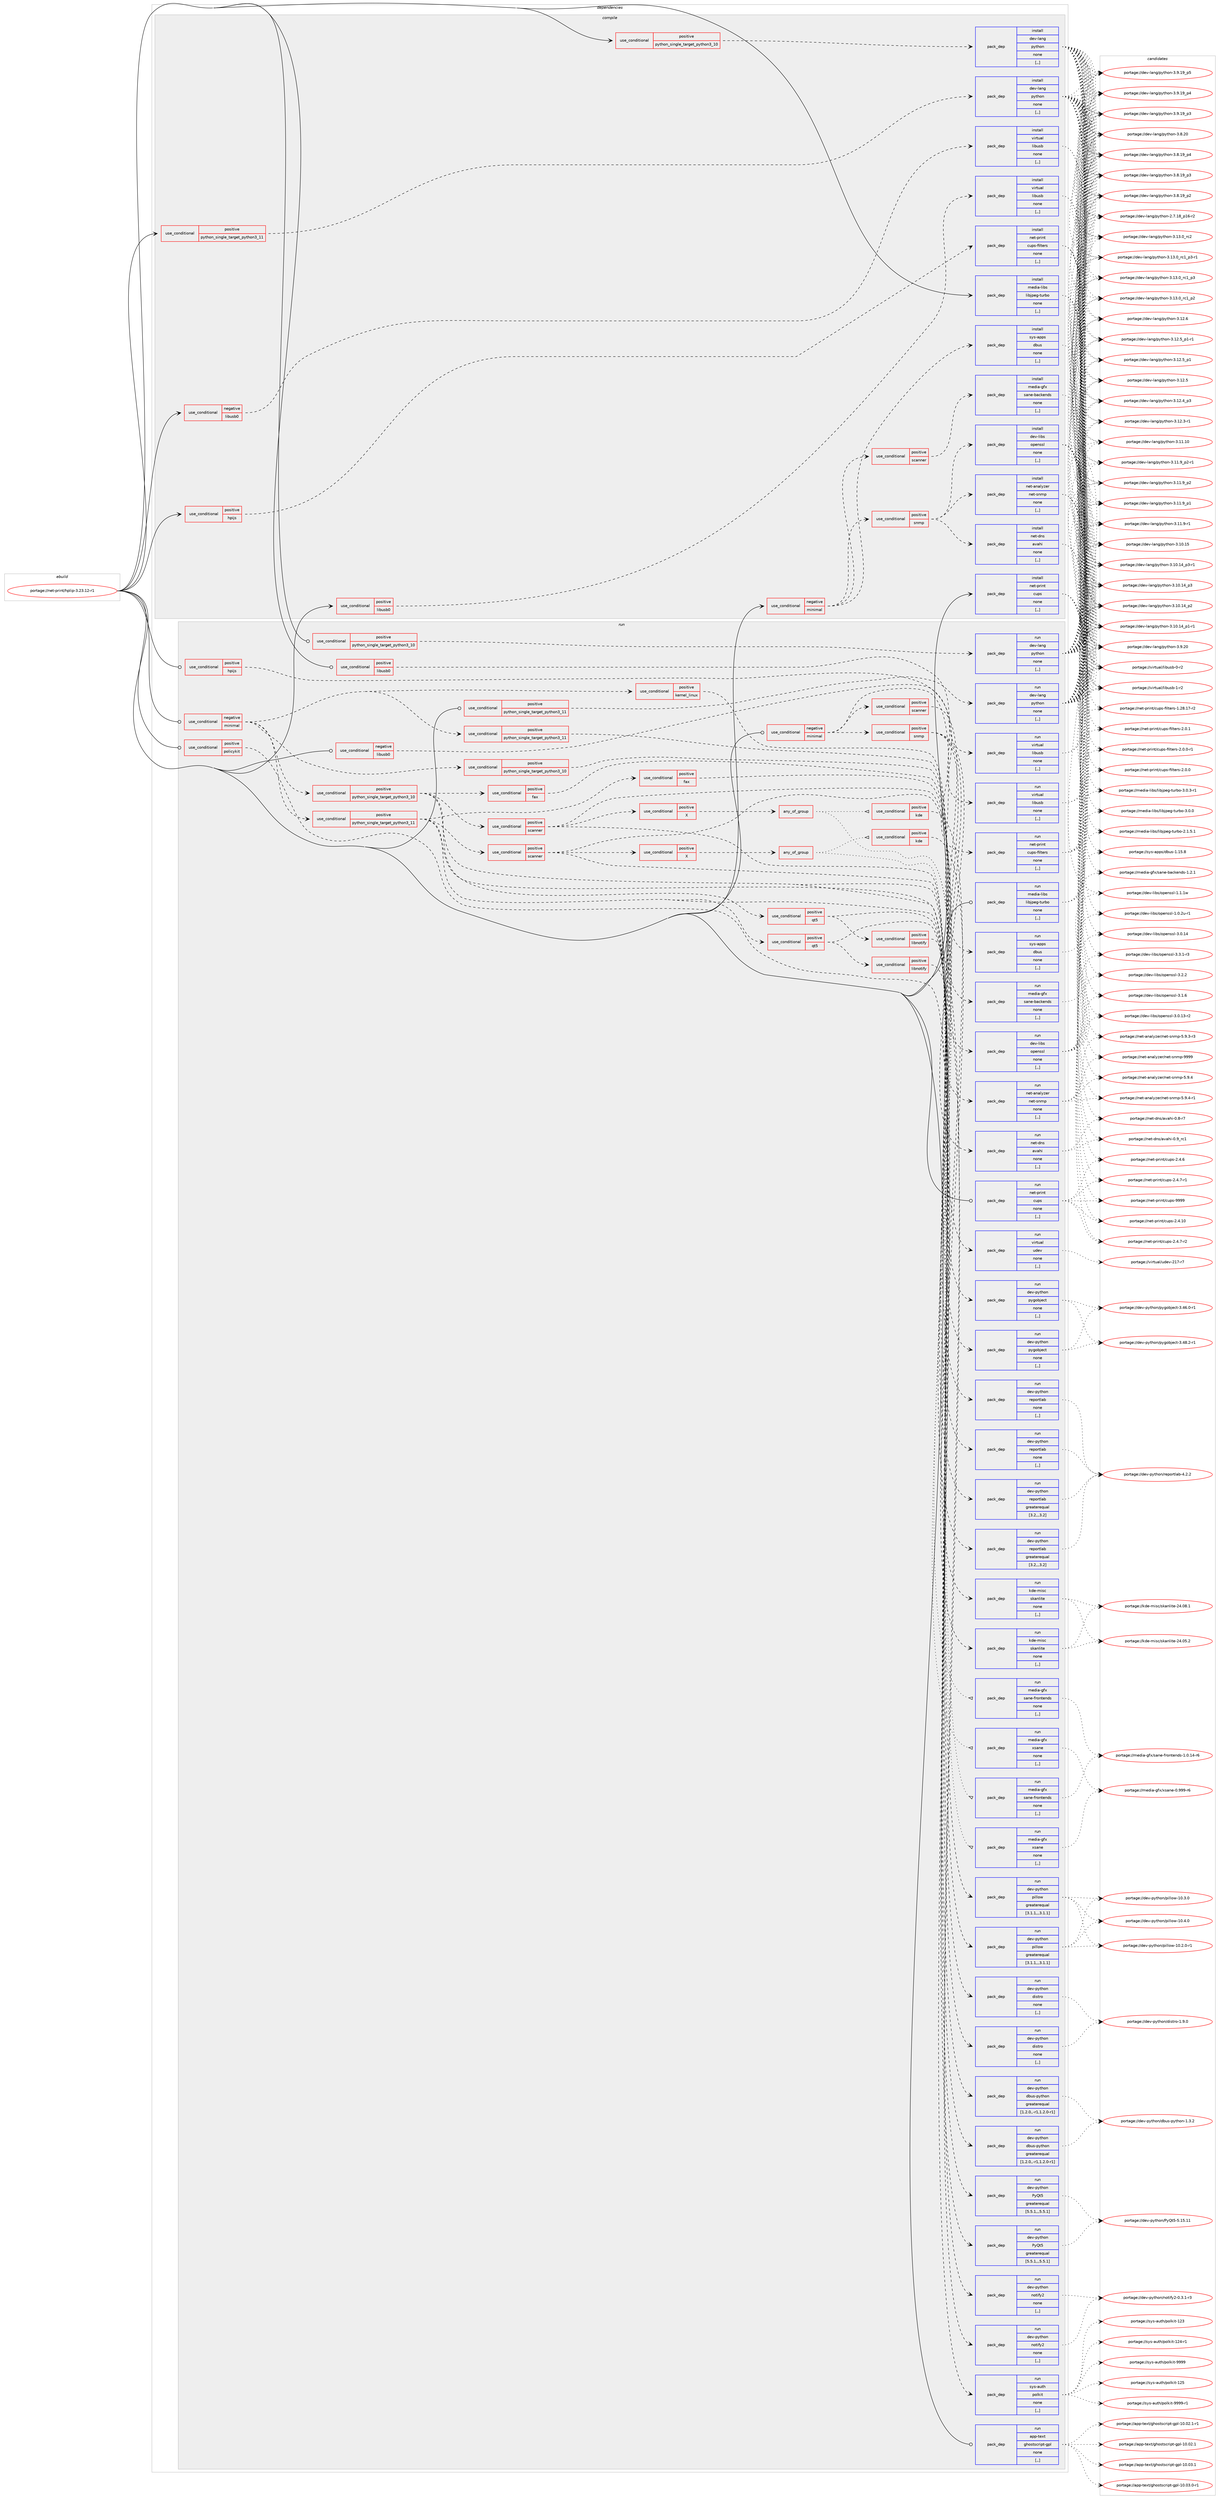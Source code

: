 digraph prolog {

# *************
# Graph options
# *************

newrank=true;
concentrate=true;
compound=true;
graph [rankdir=LR,fontname=Helvetica,fontsize=10,ranksep=1.5];#, ranksep=2.5, nodesep=0.2];
edge  [arrowhead=vee];
node  [fontname=Helvetica,fontsize=10];

# **********
# The ebuild
# **********

subgraph cluster_leftcol {
color=gray;
label=<<i>ebuild</i>>;
id [label="portage://net-print/hplip-3.23.12-r1", color=red, width=4, href="../net-print/hplip-3.23.12-r1.svg"];
}

# ****************
# The dependencies
# ****************

subgraph cluster_midcol {
color=gray;
label=<<i>dependencies</i>>;
subgraph cluster_compile {
fillcolor="#eeeeee";
style=filled;
label=<<i>compile</i>>;
subgraph cond234724 {
dependency893052 [label=<<TABLE BORDER="0" CELLBORDER="1" CELLSPACING="0" CELLPADDING="4"><TR><TD ROWSPAN="3" CELLPADDING="10">use_conditional</TD></TR><TR><TD>negative</TD></TR><TR><TD>libusb0</TD></TR></TABLE>>, shape=none, color=red];
subgraph pack651796 {
dependency893053 [label=<<TABLE BORDER="0" CELLBORDER="1" CELLSPACING="0" CELLPADDING="4" WIDTH="220"><TR><TD ROWSPAN="6" CELLPADDING="30">pack_dep</TD></TR><TR><TD WIDTH="110">install</TD></TR><TR><TD>virtual</TD></TR><TR><TD>libusb</TD></TR><TR><TD>none</TD></TR><TR><TD>[,,]</TD></TR></TABLE>>, shape=none, color=blue];
}
dependency893052:e -> dependency893053:w [weight=20,style="dashed",arrowhead="vee"];
}
id:e -> dependency893052:w [weight=20,style="solid",arrowhead="vee"];
subgraph cond234725 {
dependency893054 [label=<<TABLE BORDER="0" CELLBORDER="1" CELLSPACING="0" CELLPADDING="4"><TR><TD ROWSPAN="3" CELLPADDING="10">use_conditional</TD></TR><TR><TD>negative</TD></TR><TR><TD>minimal</TD></TR></TABLE>>, shape=none, color=red];
subgraph pack651797 {
dependency893055 [label=<<TABLE BORDER="0" CELLBORDER="1" CELLSPACING="0" CELLPADDING="4" WIDTH="220"><TR><TD ROWSPAN="6" CELLPADDING="30">pack_dep</TD></TR><TR><TD WIDTH="110">install</TD></TR><TR><TD>sys-apps</TD></TR><TR><TD>dbus</TD></TR><TR><TD>none</TD></TR><TR><TD>[,,]</TD></TR></TABLE>>, shape=none, color=blue];
}
dependency893054:e -> dependency893055:w [weight=20,style="dashed",arrowhead="vee"];
subgraph cond234726 {
dependency893056 [label=<<TABLE BORDER="0" CELLBORDER="1" CELLSPACING="0" CELLPADDING="4"><TR><TD ROWSPAN="3" CELLPADDING="10">use_conditional</TD></TR><TR><TD>positive</TD></TR><TR><TD>scanner</TD></TR></TABLE>>, shape=none, color=red];
subgraph pack651798 {
dependency893057 [label=<<TABLE BORDER="0" CELLBORDER="1" CELLSPACING="0" CELLPADDING="4" WIDTH="220"><TR><TD ROWSPAN="6" CELLPADDING="30">pack_dep</TD></TR><TR><TD WIDTH="110">install</TD></TR><TR><TD>media-gfx</TD></TR><TR><TD>sane-backends</TD></TR><TR><TD>none</TD></TR><TR><TD>[,,]</TD></TR></TABLE>>, shape=none, color=blue];
}
dependency893056:e -> dependency893057:w [weight=20,style="dashed",arrowhead="vee"];
}
dependency893054:e -> dependency893056:w [weight=20,style="dashed",arrowhead="vee"];
subgraph cond234727 {
dependency893058 [label=<<TABLE BORDER="0" CELLBORDER="1" CELLSPACING="0" CELLPADDING="4"><TR><TD ROWSPAN="3" CELLPADDING="10">use_conditional</TD></TR><TR><TD>positive</TD></TR><TR><TD>snmp</TD></TR></TABLE>>, shape=none, color=red];
subgraph pack651799 {
dependency893059 [label=<<TABLE BORDER="0" CELLBORDER="1" CELLSPACING="0" CELLPADDING="4" WIDTH="220"><TR><TD ROWSPAN="6" CELLPADDING="30">pack_dep</TD></TR><TR><TD WIDTH="110">install</TD></TR><TR><TD>dev-libs</TD></TR><TR><TD>openssl</TD></TR><TR><TD>none</TD></TR><TR><TD>[,,]</TD></TR></TABLE>>, shape=none, color=blue];
}
dependency893058:e -> dependency893059:w [weight=20,style="dashed",arrowhead="vee"];
subgraph pack651800 {
dependency893060 [label=<<TABLE BORDER="0" CELLBORDER="1" CELLSPACING="0" CELLPADDING="4" WIDTH="220"><TR><TD ROWSPAN="6" CELLPADDING="30">pack_dep</TD></TR><TR><TD WIDTH="110">install</TD></TR><TR><TD>net-analyzer</TD></TR><TR><TD>net-snmp</TD></TR><TR><TD>none</TD></TR><TR><TD>[,,]</TD></TR></TABLE>>, shape=none, color=blue];
}
dependency893058:e -> dependency893060:w [weight=20,style="dashed",arrowhead="vee"];
subgraph pack651801 {
dependency893061 [label=<<TABLE BORDER="0" CELLBORDER="1" CELLSPACING="0" CELLPADDING="4" WIDTH="220"><TR><TD ROWSPAN="6" CELLPADDING="30">pack_dep</TD></TR><TR><TD WIDTH="110">install</TD></TR><TR><TD>net-dns</TD></TR><TR><TD>avahi</TD></TR><TR><TD>none</TD></TR><TR><TD>[,,]</TD></TR></TABLE>>, shape=none, color=blue];
}
dependency893058:e -> dependency893061:w [weight=20,style="dashed",arrowhead="vee"];
}
dependency893054:e -> dependency893058:w [weight=20,style="dashed",arrowhead="vee"];
}
id:e -> dependency893054:w [weight=20,style="solid",arrowhead="vee"];
subgraph cond234728 {
dependency893062 [label=<<TABLE BORDER="0" CELLBORDER="1" CELLSPACING="0" CELLPADDING="4"><TR><TD ROWSPAN="3" CELLPADDING="10">use_conditional</TD></TR><TR><TD>positive</TD></TR><TR><TD>hpijs</TD></TR></TABLE>>, shape=none, color=red];
subgraph pack651802 {
dependency893063 [label=<<TABLE BORDER="0" CELLBORDER="1" CELLSPACING="0" CELLPADDING="4" WIDTH="220"><TR><TD ROWSPAN="6" CELLPADDING="30">pack_dep</TD></TR><TR><TD WIDTH="110">install</TD></TR><TR><TD>net-print</TD></TR><TR><TD>cups-filters</TD></TR><TR><TD>none</TD></TR><TR><TD>[,,]</TD></TR></TABLE>>, shape=none, color=blue];
}
dependency893062:e -> dependency893063:w [weight=20,style="dashed",arrowhead="vee"];
}
id:e -> dependency893062:w [weight=20,style="solid",arrowhead="vee"];
subgraph cond234729 {
dependency893064 [label=<<TABLE BORDER="0" CELLBORDER="1" CELLSPACING="0" CELLPADDING="4"><TR><TD ROWSPAN="3" CELLPADDING="10">use_conditional</TD></TR><TR><TD>positive</TD></TR><TR><TD>libusb0</TD></TR></TABLE>>, shape=none, color=red];
subgraph pack651803 {
dependency893065 [label=<<TABLE BORDER="0" CELLBORDER="1" CELLSPACING="0" CELLPADDING="4" WIDTH="220"><TR><TD ROWSPAN="6" CELLPADDING="30">pack_dep</TD></TR><TR><TD WIDTH="110">install</TD></TR><TR><TD>virtual</TD></TR><TR><TD>libusb</TD></TR><TR><TD>none</TD></TR><TR><TD>[,,]</TD></TR></TABLE>>, shape=none, color=blue];
}
dependency893064:e -> dependency893065:w [weight=20,style="dashed",arrowhead="vee"];
}
id:e -> dependency893064:w [weight=20,style="solid",arrowhead="vee"];
subgraph cond234730 {
dependency893066 [label=<<TABLE BORDER="0" CELLBORDER="1" CELLSPACING="0" CELLPADDING="4"><TR><TD ROWSPAN="3" CELLPADDING="10">use_conditional</TD></TR><TR><TD>positive</TD></TR><TR><TD>python_single_target_python3_10</TD></TR></TABLE>>, shape=none, color=red];
subgraph pack651804 {
dependency893067 [label=<<TABLE BORDER="0" CELLBORDER="1" CELLSPACING="0" CELLPADDING="4" WIDTH="220"><TR><TD ROWSPAN="6" CELLPADDING="30">pack_dep</TD></TR><TR><TD WIDTH="110">install</TD></TR><TR><TD>dev-lang</TD></TR><TR><TD>python</TD></TR><TR><TD>none</TD></TR><TR><TD>[,,]</TD></TR></TABLE>>, shape=none, color=blue];
}
dependency893066:e -> dependency893067:w [weight=20,style="dashed",arrowhead="vee"];
}
id:e -> dependency893066:w [weight=20,style="solid",arrowhead="vee"];
subgraph cond234731 {
dependency893068 [label=<<TABLE BORDER="0" CELLBORDER="1" CELLSPACING="0" CELLPADDING="4"><TR><TD ROWSPAN="3" CELLPADDING="10">use_conditional</TD></TR><TR><TD>positive</TD></TR><TR><TD>python_single_target_python3_11</TD></TR></TABLE>>, shape=none, color=red];
subgraph pack651805 {
dependency893069 [label=<<TABLE BORDER="0" CELLBORDER="1" CELLSPACING="0" CELLPADDING="4" WIDTH="220"><TR><TD ROWSPAN="6" CELLPADDING="30">pack_dep</TD></TR><TR><TD WIDTH="110">install</TD></TR><TR><TD>dev-lang</TD></TR><TR><TD>python</TD></TR><TR><TD>none</TD></TR><TR><TD>[,,]</TD></TR></TABLE>>, shape=none, color=blue];
}
dependency893068:e -> dependency893069:w [weight=20,style="dashed",arrowhead="vee"];
}
id:e -> dependency893068:w [weight=20,style="solid",arrowhead="vee"];
subgraph pack651806 {
dependency893070 [label=<<TABLE BORDER="0" CELLBORDER="1" CELLSPACING="0" CELLPADDING="4" WIDTH="220"><TR><TD ROWSPAN="6" CELLPADDING="30">pack_dep</TD></TR><TR><TD WIDTH="110">install</TD></TR><TR><TD>media-libs</TD></TR><TR><TD>libjpeg-turbo</TD></TR><TR><TD>none</TD></TR><TR><TD>[,,]</TD></TR></TABLE>>, shape=none, color=blue];
}
id:e -> dependency893070:w [weight=20,style="solid",arrowhead="vee"];
subgraph pack651807 {
dependency893071 [label=<<TABLE BORDER="0" CELLBORDER="1" CELLSPACING="0" CELLPADDING="4" WIDTH="220"><TR><TD ROWSPAN="6" CELLPADDING="30">pack_dep</TD></TR><TR><TD WIDTH="110">install</TD></TR><TR><TD>net-print</TD></TR><TR><TD>cups</TD></TR><TR><TD>none</TD></TR><TR><TD>[,,]</TD></TR></TABLE>>, shape=none, color=blue];
}
id:e -> dependency893071:w [weight=20,style="solid",arrowhead="vee"];
}
subgraph cluster_compileandrun {
fillcolor="#eeeeee";
style=filled;
label=<<i>compile and run</i>>;
}
subgraph cluster_run {
fillcolor="#eeeeee";
style=filled;
label=<<i>run</i>>;
subgraph cond234732 {
dependency893072 [label=<<TABLE BORDER="0" CELLBORDER="1" CELLSPACING="0" CELLPADDING="4"><TR><TD ROWSPAN="3" CELLPADDING="10">use_conditional</TD></TR><TR><TD>negative</TD></TR><TR><TD>libusb0</TD></TR></TABLE>>, shape=none, color=red];
subgraph pack651808 {
dependency893073 [label=<<TABLE BORDER="0" CELLBORDER="1" CELLSPACING="0" CELLPADDING="4" WIDTH="220"><TR><TD ROWSPAN="6" CELLPADDING="30">pack_dep</TD></TR><TR><TD WIDTH="110">run</TD></TR><TR><TD>virtual</TD></TR><TR><TD>libusb</TD></TR><TR><TD>none</TD></TR><TR><TD>[,,]</TD></TR></TABLE>>, shape=none, color=blue];
}
dependency893072:e -> dependency893073:w [weight=20,style="dashed",arrowhead="vee"];
}
id:e -> dependency893072:w [weight=20,style="solid",arrowhead="odot"];
subgraph cond234733 {
dependency893074 [label=<<TABLE BORDER="0" CELLBORDER="1" CELLSPACING="0" CELLPADDING="4"><TR><TD ROWSPAN="3" CELLPADDING="10">use_conditional</TD></TR><TR><TD>negative</TD></TR><TR><TD>minimal</TD></TR></TABLE>>, shape=none, color=red];
subgraph cond234734 {
dependency893075 [label=<<TABLE BORDER="0" CELLBORDER="1" CELLSPACING="0" CELLPADDING="4"><TR><TD ROWSPAN="3" CELLPADDING="10">use_conditional</TD></TR><TR><TD>positive</TD></TR><TR><TD>python_single_target_python3_10</TD></TR></TABLE>>, shape=none, color=red];
subgraph pack651809 {
dependency893076 [label=<<TABLE BORDER="0" CELLBORDER="1" CELLSPACING="0" CELLPADDING="4" WIDTH="220"><TR><TD ROWSPAN="6" CELLPADDING="30">pack_dep</TD></TR><TR><TD WIDTH="110">run</TD></TR><TR><TD>dev-python</TD></TR><TR><TD>pygobject</TD></TR><TR><TD>none</TD></TR><TR><TD>[,,]</TD></TR></TABLE>>, shape=none, color=blue];
}
dependency893075:e -> dependency893076:w [weight=20,style="dashed",arrowhead="vee"];
}
dependency893074:e -> dependency893075:w [weight=20,style="dashed",arrowhead="vee"];
subgraph cond234735 {
dependency893077 [label=<<TABLE BORDER="0" CELLBORDER="1" CELLSPACING="0" CELLPADDING="4"><TR><TD ROWSPAN="3" CELLPADDING="10">use_conditional</TD></TR><TR><TD>positive</TD></TR><TR><TD>python_single_target_python3_11</TD></TR></TABLE>>, shape=none, color=red];
subgraph pack651810 {
dependency893078 [label=<<TABLE BORDER="0" CELLBORDER="1" CELLSPACING="0" CELLPADDING="4" WIDTH="220"><TR><TD ROWSPAN="6" CELLPADDING="30">pack_dep</TD></TR><TR><TD WIDTH="110">run</TD></TR><TR><TD>dev-python</TD></TR><TR><TD>pygobject</TD></TR><TR><TD>none</TD></TR><TR><TD>[,,]</TD></TR></TABLE>>, shape=none, color=blue];
}
dependency893077:e -> dependency893078:w [weight=20,style="dashed",arrowhead="vee"];
}
dependency893074:e -> dependency893077:w [weight=20,style="dashed",arrowhead="vee"];
subgraph cond234736 {
dependency893079 [label=<<TABLE BORDER="0" CELLBORDER="1" CELLSPACING="0" CELLPADDING="4"><TR><TD ROWSPAN="3" CELLPADDING="10">use_conditional</TD></TR><TR><TD>positive</TD></TR><TR><TD>kernel_linux</TD></TR></TABLE>>, shape=none, color=red];
subgraph pack651811 {
dependency893080 [label=<<TABLE BORDER="0" CELLBORDER="1" CELLSPACING="0" CELLPADDING="4" WIDTH="220"><TR><TD ROWSPAN="6" CELLPADDING="30">pack_dep</TD></TR><TR><TD WIDTH="110">run</TD></TR><TR><TD>virtual</TD></TR><TR><TD>udev</TD></TR><TR><TD>none</TD></TR><TR><TD>[,,]</TD></TR></TABLE>>, shape=none, color=blue];
}
dependency893079:e -> dependency893080:w [weight=20,style="dashed",arrowhead="vee"];
}
dependency893074:e -> dependency893079:w [weight=20,style="dashed",arrowhead="vee"];
subgraph cond234737 {
dependency893081 [label=<<TABLE BORDER="0" CELLBORDER="1" CELLSPACING="0" CELLPADDING="4"><TR><TD ROWSPAN="3" CELLPADDING="10">use_conditional</TD></TR><TR><TD>positive</TD></TR><TR><TD>python_single_target_python3_10</TD></TR></TABLE>>, shape=none, color=red];
subgraph pack651812 {
dependency893082 [label=<<TABLE BORDER="0" CELLBORDER="1" CELLSPACING="0" CELLPADDING="4" WIDTH="220"><TR><TD ROWSPAN="6" CELLPADDING="30">pack_dep</TD></TR><TR><TD WIDTH="110">run</TD></TR><TR><TD>dev-python</TD></TR><TR><TD>dbus-python</TD></TR><TR><TD>greaterequal</TD></TR><TR><TD>[1.2.0,,-r1,1.2.0-r1]</TD></TR></TABLE>>, shape=none, color=blue];
}
dependency893081:e -> dependency893082:w [weight=20,style="dashed",arrowhead="vee"];
subgraph pack651813 {
dependency893083 [label=<<TABLE BORDER="0" CELLBORDER="1" CELLSPACING="0" CELLPADDING="4" WIDTH="220"><TR><TD ROWSPAN="6" CELLPADDING="30">pack_dep</TD></TR><TR><TD WIDTH="110">run</TD></TR><TR><TD>dev-python</TD></TR><TR><TD>distro</TD></TR><TR><TD>none</TD></TR><TR><TD>[,,]</TD></TR></TABLE>>, shape=none, color=blue];
}
dependency893081:e -> dependency893083:w [weight=20,style="dashed",arrowhead="vee"];
subgraph cond234738 {
dependency893084 [label=<<TABLE BORDER="0" CELLBORDER="1" CELLSPACING="0" CELLPADDING="4"><TR><TD ROWSPAN="3" CELLPADDING="10">use_conditional</TD></TR><TR><TD>positive</TD></TR><TR><TD>fax</TD></TR></TABLE>>, shape=none, color=red];
subgraph pack651814 {
dependency893085 [label=<<TABLE BORDER="0" CELLBORDER="1" CELLSPACING="0" CELLPADDING="4" WIDTH="220"><TR><TD ROWSPAN="6" CELLPADDING="30">pack_dep</TD></TR><TR><TD WIDTH="110">run</TD></TR><TR><TD>dev-python</TD></TR><TR><TD>reportlab</TD></TR><TR><TD>none</TD></TR><TR><TD>[,,]</TD></TR></TABLE>>, shape=none, color=blue];
}
dependency893084:e -> dependency893085:w [weight=20,style="dashed",arrowhead="vee"];
}
dependency893081:e -> dependency893084:w [weight=20,style="dashed",arrowhead="vee"];
subgraph cond234739 {
dependency893086 [label=<<TABLE BORDER="0" CELLBORDER="1" CELLSPACING="0" CELLPADDING="4"><TR><TD ROWSPAN="3" CELLPADDING="10">use_conditional</TD></TR><TR><TD>positive</TD></TR><TR><TD>qt5</TD></TR></TABLE>>, shape=none, color=red];
subgraph pack651815 {
dependency893087 [label=<<TABLE BORDER="0" CELLBORDER="1" CELLSPACING="0" CELLPADDING="4" WIDTH="220"><TR><TD ROWSPAN="6" CELLPADDING="30">pack_dep</TD></TR><TR><TD WIDTH="110">run</TD></TR><TR><TD>dev-python</TD></TR><TR><TD>PyQt5</TD></TR><TR><TD>greaterequal</TD></TR><TR><TD>[5.5.1,,,5.5.1]</TD></TR></TABLE>>, shape=none, color=blue];
}
dependency893086:e -> dependency893087:w [weight=20,style="dashed",arrowhead="vee"];
subgraph cond234740 {
dependency893088 [label=<<TABLE BORDER="0" CELLBORDER="1" CELLSPACING="0" CELLPADDING="4"><TR><TD ROWSPAN="3" CELLPADDING="10">use_conditional</TD></TR><TR><TD>positive</TD></TR><TR><TD>libnotify</TD></TR></TABLE>>, shape=none, color=red];
subgraph pack651816 {
dependency893089 [label=<<TABLE BORDER="0" CELLBORDER="1" CELLSPACING="0" CELLPADDING="4" WIDTH="220"><TR><TD ROWSPAN="6" CELLPADDING="30">pack_dep</TD></TR><TR><TD WIDTH="110">run</TD></TR><TR><TD>dev-python</TD></TR><TR><TD>notify2</TD></TR><TR><TD>none</TD></TR><TR><TD>[,,]</TD></TR></TABLE>>, shape=none, color=blue];
}
dependency893088:e -> dependency893089:w [weight=20,style="dashed",arrowhead="vee"];
}
dependency893086:e -> dependency893088:w [weight=20,style="dashed",arrowhead="vee"];
}
dependency893081:e -> dependency893086:w [weight=20,style="dashed",arrowhead="vee"];
subgraph cond234741 {
dependency893090 [label=<<TABLE BORDER="0" CELLBORDER="1" CELLSPACING="0" CELLPADDING="4"><TR><TD ROWSPAN="3" CELLPADDING="10">use_conditional</TD></TR><TR><TD>positive</TD></TR><TR><TD>scanner</TD></TR></TABLE>>, shape=none, color=red];
subgraph pack651817 {
dependency893091 [label=<<TABLE BORDER="0" CELLBORDER="1" CELLSPACING="0" CELLPADDING="4" WIDTH="220"><TR><TD ROWSPAN="6" CELLPADDING="30">pack_dep</TD></TR><TR><TD WIDTH="110">run</TD></TR><TR><TD>dev-python</TD></TR><TR><TD>reportlab</TD></TR><TR><TD>greaterequal</TD></TR><TR><TD>[3.2,,,3.2]</TD></TR></TABLE>>, shape=none, color=blue];
}
dependency893090:e -> dependency893091:w [weight=20,style="dashed",arrowhead="vee"];
subgraph pack651818 {
dependency893092 [label=<<TABLE BORDER="0" CELLBORDER="1" CELLSPACING="0" CELLPADDING="4" WIDTH="220"><TR><TD ROWSPAN="6" CELLPADDING="30">pack_dep</TD></TR><TR><TD WIDTH="110">run</TD></TR><TR><TD>dev-python</TD></TR><TR><TD>pillow</TD></TR><TR><TD>greaterequal</TD></TR><TR><TD>[3.1.1,,,3.1.1]</TD></TR></TABLE>>, shape=none, color=blue];
}
dependency893090:e -> dependency893092:w [weight=20,style="dashed",arrowhead="vee"];
subgraph cond234742 {
dependency893093 [label=<<TABLE BORDER="0" CELLBORDER="1" CELLSPACING="0" CELLPADDING="4"><TR><TD ROWSPAN="3" CELLPADDING="10">use_conditional</TD></TR><TR><TD>positive</TD></TR><TR><TD>X</TD></TR></TABLE>>, shape=none, color=red];
subgraph any6112 {
dependency893094 [label=<<TABLE BORDER="0" CELLBORDER="1" CELLSPACING="0" CELLPADDING="4"><TR><TD CELLPADDING="10">any_of_group</TD></TR></TABLE>>, shape=none, color=red];subgraph cond234743 {
dependency893095 [label=<<TABLE BORDER="0" CELLBORDER="1" CELLSPACING="0" CELLPADDING="4"><TR><TD ROWSPAN="3" CELLPADDING="10">use_conditional</TD></TR><TR><TD>positive</TD></TR><TR><TD>kde</TD></TR></TABLE>>, shape=none, color=red];
subgraph pack651819 {
dependency893096 [label=<<TABLE BORDER="0" CELLBORDER="1" CELLSPACING="0" CELLPADDING="4" WIDTH="220"><TR><TD ROWSPAN="6" CELLPADDING="30">pack_dep</TD></TR><TR><TD WIDTH="110">run</TD></TR><TR><TD>kde-misc</TD></TR><TR><TD>skanlite</TD></TR><TR><TD>none</TD></TR><TR><TD>[,,]</TD></TR></TABLE>>, shape=none, color=blue];
}
dependency893095:e -> dependency893096:w [weight=20,style="dashed",arrowhead="vee"];
}
dependency893094:e -> dependency893095:w [weight=20,style="dotted",arrowhead="oinv"];
subgraph pack651820 {
dependency893097 [label=<<TABLE BORDER="0" CELLBORDER="1" CELLSPACING="0" CELLPADDING="4" WIDTH="220"><TR><TD ROWSPAN="6" CELLPADDING="30">pack_dep</TD></TR><TR><TD WIDTH="110">run</TD></TR><TR><TD>media-gfx</TD></TR><TR><TD>xsane</TD></TR><TR><TD>none</TD></TR><TR><TD>[,,]</TD></TR></TABLE>>, shape=none, color=blue];
}
dependency893094:e -> dependency893097:w [weight=20,style="dotted",arrowhead="oinv"];
subgraph pack651821 {
dependency893098 [label=<<TABLE BORDER="0" CELLBORDER="1" CELLSPACING="0" CELLPADDING="4" WIDTH="220"><TR><TD ROWSPAN="6" CELLPADDING="30">pack_dep</TD></TR><TR><TD WIDTH="110">run</TD></TR><TR><TD>media-gfx</TD></TR><TR><TD>sane-frontends</TD></TR><TR><TD>none</TD></TR><TR><TD>[,,]</TD></TR></TABLE>>, shape=none, color=blue];
}
dependency893094:e -> dependency893098:w [weight=20,style="dotted",arrowhead="oinv"];
}
dependency893093:e -> dependency893094:w [weight=20,style="dashed",arrowhead="vee"];
}
dependency893090:e -> dependency893093:w [weight=20,style="dashed",arrowhead="vee"];
}
dependency893081:e -> dependency893090:w [weight=20,style="dashed",arrowhead="vee"];
}
dependency893074:e -> dependency893081:w [weight=20,style="dashed",arrowhead="vee"];
subgraph cond234744 {
dependency893099 [label=<<TABLE BORDER="0" CELLBORDER="1" CELLSPACING="0" CELLPADDING="4"><TR><TD ROWSPAN="3" CELLPADDING="10">use_conditional</TD></TR><TR><TD>positive</TD></TR><TR><TD>python_single_target_python3_11</TD></TR></TABLE>>, shape=none, color=red];
subgraph pack651822 {
dependency893100 [label=<<TABLE BORDER="0" CELLBORDER="1" CELLSPACING="0" CELLPADDING="4" WIDTH="220"><TR><TD ROWSPAN="6" CELLPADDING="30">pack_dep</TD></TR><TR><TD WIDTH="110">run</TD></TR><TR><TD>dev-python</TD></TR><TR><TD>dbus-python</TD></TR><TR><TD>greaterequal</TD></TR><TR><TD>[1.2.0,,-r1,1.2.0-r1]</TD></TR></TABLE>>, shape=none, color=blue];
}
dependency893099:e -> dependency893100:w [weight=20,style="dashed",arrowhead="vee"];
subgraph pack651823 {
dependency893101 [label=<<TABLE BORDER="0" CELLBORDER="1" CELLSPACING="0" CELLPADDING="4" WIDTH="220"><TR><TD ROWSPAN="6" CELLPADDING="30">pack_dep</TD></TR><TR><TD WIDTH="110">run</TD></TR><TR><TD>dev-python</TD></TR><TR><TD>distro</TD></TR><TR><TD>none</TD></TR><TR><TD>[,,]</TD></TR></TABLE>>, shape=none, color=blue];
}
dependency893099:e -> dependency893101:w [weight=20,style="dashed",arrowhead="vee"];
subgraph cond234745 {
dependency893102 [label=<<TABLE BORDER="0" CELLBORDER="1" CELLSPACING="0" CELLPADDING="4"><TR><TD ROWSPAN="3" CELLPADDING="10">use_conditional</TD></TR><TR><TD>positive</TD></TR><TR><TD>fax</TD></TR></TABLE>>, shape=none, color=red];
subgraph pack651824 {
dependency893103 [label=<<TABLE BORDER="0" CELLBORDER="1" CELLSPACING="0" CELLPADDING="4" WIDTH="220"><TR><TD ROWSPAN="6" CELLPADDING="30">pack_dep</TD></TR><TR><TD WIDTH="110">run</TD></TR><TR><TD>dev-python</TD></TR><TR><TD>reportlab</TD></TR><TR><TD>none</TD></TR><TR><TD>[,,]</TD></TR></TABLE>>, shape=none, color=blue];
}
dependency893102:e -> dependency893103:w [weight=20,style="dashed",arrowhead="vee"];
}
dependency893099:e -> dependency893102:w [weight=20,style="dashed",arrowhead="vee"];
subgraph cond234746 {
dependency893104 [label=<<TABLE BORDER="0" CELLBORDER="1" CELLSPACING="0" CELLPADDING="4"><TR><TD ROWSPAN="3" CELLPADDING="10">use_conditional</TD></TR><TR><TD>positive</TD></TR><TR><TD>qt5</TD></TR></TABLE>>, shape=none, color=red];
subgraph pack651825 {
dependency893105 [label=<<TABLE BORDER="0" CELLBORDER="1" CELLSPACING="0" CELLPADDING="4" WIDTH="220"><TR><TD ROWSPAN="6" CELLPADDING="30">pack_dep</TD></TR><TR><TD WIDTH="110">run</TD></TR><TR><TD>dev-python</TD></TR><TR><TD>PyQt5</TD></TR><TR><TD>greaterequal</TD></TR><TR><TD>[5.5.1,,,5.5.1]</TD></TR></TABLE>>, shape=none, color=blue];
}
dependency893104:e -> dependency893105:w [weight=20,style="dashed",arrowhead="vee"];
subgraph cond234747 {
dependency893106 [label=<<TABLE BORDER="0" CELLBORDER="1" CELLSPACING="0" CELLPADDING="4"><TR><TD ROWSPAN="3" CELLPADDING="10">use_conditional</TD></TR><TR><TD>positive</TD></TR><TR><TD>libnotify</TD></TR></TABLE>>, shape=none, color=red];
subgraph pack651826 {
dependency893107 [label=<<TABLE BORDER="0" CELLBORDER="1" CELLSPACING="0" CELLPADDING="4" WIDTH="220"><TR><TD ROWSPAN="6" CELLPADDING="30">pack_dep</TD></TR><TR><TD WIDTH="110">run</TD></TR><TR><TD>dev-python</TD></TR><TR><TD>notify2</TD></TR><TR><TD>none</TD></TR><TR><TD>[,,]</TD></TR></TABLE>>, shape=none, color=blue];
}
dependency893106:e -> dependency893107:w [weight=20,style="dashed",arrowhead="vee"];
}
dependency893104:e -> dependency893106:w [weight=20,style="dashed",arrowhead="vee"];
}
dependency893099:e -> dependency893104:w [weight=20,style="dashed",arrowhead="vee"];
subgraph cond234748 {
dependency893108 [label=<<TABLE BORDER="0" CELLBORDER="1" CELLSPACING="0" CELLPADDING="4"><TR><TD ROWSPAN="3" CELLPADDING="10">use_conditional</TD></TR><TR><TD>positive</TD></TR><TR><TD>scanner</TD></TR></TABLE>>, shape=none, color=red];
subgraph pack651827 {
dependency893109 [label=<<TABLE BORDER="0" CELLBORDER="1" CELLSPACING="0" CELLPADDING="4" WIDTH="220"><TR><TD ROWSPAN="6" CELLPADDING="30">pack_dep</TD></TR><TR><TD WIDTH="110">run</TD></TR><TR><TD>dev-python</TD></TR><TR><TD>reportlab</TD></TR><TR><TD>greaterequal</TD></TR><TR><TD>[3.2,,,3.2]</TD></TR></TABLE>>, shape=none, color=blue];
}
dependency893108:e -> dependency893109:w [weight=20,style="dashed",arrowhead="vee"];
subgraph pack651828 {
dependency893110 [label=<<TABLE BORDER="0" CELLBORDER="1" CELLSPACING="0" CELLPADDING="4" WIDTH="220"><TR><TD ROWSPAN="6" CELLPADDING="30">pack_dep</TD></TR><TR><TD WIDTH="110">run</TD></TR><TR><TD>dev-python</TD></TR><TR><TD>pillow</TD></TR><TR><TD>greaterequal</TD></TR><TR><TD>[3.1.1,,,3.1.1]</TD></TR></TABLE>>, shape=none, color=blue];
}
dependency893108:e -> dependency893110:w [weight=20,style="dashed",arrowhead="vee"];
subgraph cond234749 {
dependency893111 [label=<<TABLE BORDER="0" CELLBORDER="1" CELLSPACING="0" CELLPADDING="4"><TR><TD ROWSPAN="3" CELLPADDING="10">use_conditional</TD></TR><TR><TD>positive</TD></TR><TR><TD>X</TD></TR></TABLE>>, shape=none, color=red];
subgraph any6113 {
dependency893112 [label=<<TABLE BORDER="0" CELLBORDER="1" CELLSPACING="0" CELLPADDING="4"><TR><TD CELLPADDING="10">any_of_group</TD></TR></TABLE>>, shape=none, color=red];subgraph cond234750 {
dependency893113 [label=<<TABLE BORDER="0" CELLBORDER="1" CELLSPACING="0" CELLPADDING="4"><TR><TD ROWSPAN="3" CELLPADDING="10">use_conditional</TD></TR><TR><TD>positive</TD></TR><TR><TD>kde</TD></TR></TABLE>>, shape=none, color=red];
subgraph pack651829 {
dependency893114 [label=<<TABLE BORDER="0" CELLBORDER="1" CELLSPACING="0" CELLPADDING="4" WIDTH="220"><TR><TD ROWSPAN="6" CELLPADDING="30">pack_dep</TD></TR><TR><TD WIDTH="110">run</TD></TR><TR><TD>kde-misc</TD></TR><TR><TD>skanlite</TD></TR><TR><TD>none</TD></TR><TR><TD>[,,]</TD></TR></TABLE>>, shape=none, color=blue];
}
dependency893113:e -> dependency893114:w [weight=20,style="dashed",arrowhead="vee"];
}
dependency893112:e -> dependency893113:w [weight=20,style="dotted",arrowhead="oinv"];
subgraph pack651830 {
dependency893115 [label=<<TABLE BORDER="0" CELLBORDER="1" CELLSPACING="0" CELLPADDING="4" WIDTH="220"><TR><TD ROWSPAN="6" CELLPADDING="30">pack_dep</TD></TR><TR><TD WIDTH="110">run</TD></TR><TR><TD>media-gfx</TD></TR><TR><TD>xsane</TD></TR><TR><TD>none</TD></TR><TR><TD>[,,]</TD></TR></TABLE>>, shape=none, color=blue];
}
dependency893112:e -> dependency893115:w [weight=20,style="dotted",arrowhead="oinv"];
subgraph pack651831 {
dependency893116 [label=<<TABLE BORDER="0" CELLBORDER="1" CELLSPACING="0" CELLPADDING="4" WIDTH="220"><TR><TD ROWSPAN="6" CELLPADDING="30">pack_dep</TD></TR><TR><TD WIDTH="110">run</TD></TR><TR><TD>media-gfx</TD></TR><TR><TD>sane-frontends</TD></TR><TR><TD>none</TD></TR><TR><TD>[,,]</TD></TR></TABLE>>, shape=none, color=blue];
}
dependency893112:e -> dependency893116:w [weight=20,style="dotted",arrowhead="oinv"];
}
dependency893111:e -> dependency893112:w [weight=20,style="dashed",arrowhead="vee"];
}
dependency893108:e -> dependency893111:w [weight=20,style="dashed",arrowhead="vee"];
}
dependency893099:e -> dependency893108:w [weight=20,style="dashed",arrowhead="vee"];
}
dependency893074:e -> dependency893099:w [weight=20,style="dashed",arrowhead="vee"];
}
id:e -> dependency893074:w [weight=20,style="solid",arrowhead="odot"];
subgraph cond234751 {
dependency893117 [label=<<TABLE BORDER="0" CELLBORDER="1" CELLSPACING="0" CELLPADDING="4"><TR><TD ROWSPAN="3" CELLPADDING="10">use_conditional</TD></TR><TR><TD>negative</TD></TR><TR><TD>minimal</TD></TR></TABLE>>, shape=none, color=red];
subgraph pack651832 {
dependency893118 [label=<<TABLE BORDER="0" CELLBORDER="1" CELLSPACING="0" CELLPADDING="4" WIDTH="220"><TR><TD ROWSPAN="6" CELLPADDING="30">pack_dep</TD></TR><TR><TD WIDTH="110">run</TD></TR><TR><TD>sys-apps</TD></TR><TR><TD>dbus</TD></TR><TR><TD>none</TD></TR><TR><TD>[,,]</TD></TR></TABLE>>, shape=none, color=blue];
}
dependency893117:e -> dependency893118:w [weight=20,style="dashed",arrowhead="vee"];
subgraph cond234752 {
dependency893119 [label=<<TABLE BORDER="0" CELLBORDER="1" CELLSPACING="0" CELLPADDING="4"><TR><TD ROWSPAN="3" CELLPADDING="10">use_conditional</TD></TR><TR><TD>positive</TD></TR><TR><TD>scanner</TD></TR></TABLE>>, shape=none, color=red];
subgraph pack651833 {
dependency893120 [label=<<TABLE BORDER="0" CELLBORDER="1" CELLSPACING="0" CELLPADDING="4" WIDTH="220"><TR><TD ROWSPAN="6" CELLPADDING="30">pack_dep</TD></TR><TR><TD WIDTH="110">run</TD></TR><TR><TD>media-gfx</TD></TR><TR><TD>sane-backends</TD></TR><TR><TD>none</TD></TR><TR><TD>[,,]</TD></TR></TABLE>>, shape=none, color=blue];
}
dependency893119:e -> dependency893120:w [weight=20,style="dashed",arrowhead="vee"];
}
dependency893117:e -> dependency893119:w [weight=20,style="dashed",arrowhead="vee"];
subgraph cond234753 {
dependency893121 [label=<<TABLE BORDER="0" CELLBORDER="1" CELLSPACING="0" CELLPADDING="4"><TR><TD ROWSPAN="3" CELLPADDING="10">use_conditional</TD></TR><TR><TD>positive</TD></TR><TR><TD>snmp</TD></TR></TABLE>>, shape=none, color=red];
subgraph pack651834 {
dependency893122 [label=<<TABLE BORDER="0" CELLBORDER="1" CELLSPACING="0" CELLPADDING="4" WIDTH="220"><TR><TD ROWSPAN="6" CELLPADDING="30">pack_dep</TD></TR><TR><TD WIDTH="110">run</TD></TR><TR><TD>dev-libs</TD></TR><TR><TD>openssl</TD></TR><TR><TD>none</TD></TR><TR><TD>[,,]</TD></TR></TABLE>>, shape=none, color=blue];
}
dependency893121:e -> dependency893122:w [weight=20,style="dashed",arrowhead="vee"];
subgraph pack651835 {
dependency893123 [label=<<TABLE BORDER="0" CELLBORDER="1" CELLSPACING="0" CELLPADDING="4" WIDTH="220"><TR><TD ROWSPAN="6" CELLPADDING="30">pack_dep</TD></TR><TR><TD WIDTH="110">run</TD></TR><TR><TD>net-analyzer</TD></TR><TR><TD>net-snmp</TD></TR><TR><TD>none</TD></TR><TR><TD>[,,]</TD></TR></TABLE>>, shape=none, color=blue];
}
dependency893121:e -> dependency893123:w [weight=20,style="dashed",arrowhead="vee"];
subgraph pack651836 {
dependency893124 [label=<<TABLE BORDER="0" CELLBORDER="1" CELLSPACING="0" CELLPADDING="4" WIDTH="220"><TR><TD ROWSPAN="6" CELLPADDING="30">pack_dep</TD></TR><TR><TD WIDTH="110">run</TD></TR><TR><TD>net-dns</TD></TR><TR><TD>avahi</TD></TR><TR><TD>none</TD></TR><TR><TD>[,,]</TD></TR></TABLE>>, shape=none, color=blue];
}
dependency893121:e -> dependency893124:w [weight=20,style="dashed",arrowhead="vee"];
}
dependency893117:e -> dependency893121:w [weight=20,style="dashed",arrowhead="vee"];
}
id:e -> dependency893117:w [weight=20,style="solid",arrowhead="odot"];
subgraph cond234754 {
dependency893125 [label=<<TABLE BORDER="0" CELLBORDER="1" CELLSPACING="0" CELLPADDING="4"><TR><TD ROWSPAN="3" CELLPADDING="10">use_conditional</TD></TR><TR><TD>positive</TD></TR><TR><TD>hpijs</TD></TR></TABLE>>, shape=none, color=red];
subgraph pack651837 {
dependency893126 [label=<<TABLE BORDER="0" CELLBORDER="1" CELLSPACING="0" CELLPADDING="4" WIDTH="220"><TR><TD ROWSPAN="6" CELLPADDING="30">pack_dep</TD></TR><TR><TD WIDTH="110">run</TD></TR><TR><TD>net-print</TD></TR><TR><TD>cups-filters</TD></TR><TR><TD>none</TD></TR><TR><TD>[,,]</TD></TR></TABLE>>, shape=none, color=blue];
}
dependency893125:e -> dependency893126:w [weight=20,style="dashed",arrowhead="vee"];
}
id:e -> dependency893125:w [weight=20,style="solid",arrowhead="odot"];
subgraph cond234755 {
dependency893127 [label=<<TABLE BORDER="0" CELLBORDER="1" CELLSPACING="0" CELLPADDING="4"><TR><TD ROWSPAN="3" CELLPADDING="10">use_conditional</TD></TR><TR><TD>positive</TD></TR><TR><TD>libusb0</TD></TR></TABLE>>, shape=none, color=red];
subgraph pack651838 {
dependency893128 [label=<<TABLE BORDER="0" CELLBORDER="1" CELLSPACING="0" CELLPADDING="4" WIDTH="220"><TR><TD ROWSPAN="6" CELLPADDING="30">pack_dep</TD></TR><TR><TD WIDTH="110">run</TD></TR><TR><TD>virtual</TD></TR><TR><TD>libusb</TD></TR><TR><TD>none</TD></TR><TR><TD>[,,]</TD></TR></TABLE>>, shape=none, color=blue];
}
dependency893127:e -> dependency893128:w [weight=20,style="dashed",arrowhead="vee"];
}
id:e -> dependency893127:w [weight=20,style="solid",arrowhead="odot"];
subgraph cond234756 {
dependency893129 [label=<<TABLE BORDER="0" CELLBORDER="1" CELLSPACING="0" CELLPADDING="4"><TR><TD ROWSPAN="3" CELLPADDING="10">use_conditional</TD></TR><TR><TD>positive</TD></TR><TR><TD>policykit</TD></TR></TABLE>>, shape=none, color=red];
subgraph pack651839 {
dependency893130 [label=<<TABLE BORDER="0" CELLBORDER="1" CELLSPACING="0" CELLPADDING="4" WIDTH="220"><TR><TD ROWSPAN="6" CELLPADDING="30">pack_dep</TD></TR><TR><TD WIDTH="110">run</TD></TR><TR><TD>sys-auth</TD></TR><TR><TD>polkit</TD></TR><TR><TD>none</TD></TR><TR><TD>[,,]</TD></TR></TABLE>>, shape=none, color=blue];
}
dependency893129:e -> dependency893130:w [weight=20,style="dashed",arrowhead="vee"];
}
id:e -> dependency893129:w [weight=20,style="solid",arrowhead="odot"];
subgraph cond234757 {
dependency893131 [label=<<TABLE BORDER="0" CELLBORDER="1" CELLSPACING="0" CELLPADDING="4"><TR><TD ROWSPAN="3" CELLPADDING="10">use_conditional</TD></TR><TR><TD>positive</TD></TR><TR><TD>python_single_target_python3_10</TD></TR></TABLE>>, shape=none, color=red];
subgraph pack651840 {
dependency893132 [label=<<TABLE BORDER="0" CELLBORDER="1" CELLSPACING="0" CELLPADDING="4" WIDTH="220"><TR><TD ROWSPAN="6" CELLPADDING="30">pack_dep</TD></TR><TR><TD WIDTH="110">run</TD></TR><TR><TD>dev-lang</TD></TR><TR><TD>python</TD></TR><TR><TD>none</TD></TR><TR><TD>[,,]</TD></TR></TABLE>>, shape=none, color=blue];
}
dependency893131:e -> dependency893132:w [weight=20,style="dashed",arrowhead="vee"];
}
id:e -> dependency893131:w [weight=20,style="solid",arrowhead="odot"];
subgraph cond234758 {
dependency893133 [label=<<TABLE BORDER="0" CELLBORDER="1" CELLSPACING="0" CELLPADDING="4"><TR><TD ROWSPAN="3" CELLPADDING="10">use_conditional</TD></TR><TR><TD>positive</TD></TR><TR><TD>python_single_target_python3_11</TD></TR></TABLE>>, shape=none, color=red];
subgraph pack651841 {
dependency893134 [label=<<TABLE BORDER="0" CELLBORDER="1" CELLSPACING="0" CELLPADDING="4" WIDTH="220"><TR><TD ROWSPAN="6" CELLPADDING="30">pack_dep</TD></TR><TR><TD WIDTH="110">run</TD></TR><TR><TD>dev-lang</TD></TR><TR><TD>python</TD></TR><TR><TD>none</TD></TR><TR><TD>[,,]</TD></TR></TABLE>>, shape=none, color=blue];
}
dependency893133:e -> dependency893134:w [weight=20,style="dashed",arrowhead="vee"];
}
id:e -> dependency893133:w [weight=20,style="solid",arrowhead="odot"];
subgraph pack651842 {
dependency893135 [label=<<TABLE BORDER="0" CELLBORDER="1" CELLSPACING="0" CELLPADDING="4" WIDTH="220"><TR><TD ROWSPAN="6" CELLPADDING="30">pack_dep</TD></TR><TR><TD WIDTH="110">run</TD></TR><TR><TD>app-text</TD></TR><TR><TD>ghostscript-gpl</TD></TR><TR><TD>none</TD></TR><TR><TD>[,,]</TD></TR></TABLE>>, shape=none, color=blue];
}
id:e -> dependency893135:w [weight=20,style="solid",arrowhead="odot"];
subgraph pack651843 {
dependency893136 [label=<<TABLE BORDER="0" CELLBORDER="1" CELLSPACING="0" CELLPADDING="4" WIDTH="220"><TR><TD ROWSPAN="6" CELLPADDING="30">pack_dep</TD></TR><TR><TD WIDTH="110">run</TD></TR><TR><TD>media-libs</TD></TR><TR><TD>libjpeg-turbo</TD></TR><TR><TD>none</TD></TR><TR><TD>[,,]</TD></TR></TABLE>>, shape=none, color=blue];
}
id:e -> dependency893136:w [weight=20,style="solid",arrowhead="odot"];
subgraph pack651844 {
dependency893137 [label=<<TABLE BORDER="0" CELLBORDER="1" CELLSPACING="0" CELLPADDING="4" WIDTH="220"><TR><TD ROWSPAN="6" CELLPADDING="30">pack_dep</TD></TR><TR><TD WIDTH="110">run</TD></TR><TR><TD>net-print</TD></TR><TR><TD>cups</TD></TR><TR><TD>none</TD></TR><TR><TD>[,,]</TD></TR></TABLE>>, shape=none, color=blue];
}
id:e -> dependency893137:w [weight=20,style="solid",arrowhead="odot"];
}
}

# **************
# The candidates
# **************

subgraph cluster_choices {
rank=same;
color=gray;
label=<<i>candidates</i>>;

subgraph choice651796 {
color=black;
nodesep=1;
choice1181051141161179710847108105981171159845494511450 [label="portage://virtual/libusb-1-r2", color=red, width=4,href="../virtual/libusb-1-r2.svg"];
choice1181051141161179710847108105981171159845484511450 [label="portage://virtual/libusb-0-r2", color=red, width=4,href="../virtual/libusb-0-r2.svg"];
dependency893053:e -> choice1181051141161179710847108105981171159845494511450:w [style=dotted,weight="100"];
dependency893053:e -> choice1181051141161179710847108105981171159845484511450:w [style=dotted,weight="100"];
}
subgraph choice651797 {
color=black;
nodesep=1;
choice1151211154597112112115471009811711545494649534656 [label="portage://sys-apps/dbus-1.15.8", color=red, width=4,href="../sys-apps/dbus-1.15.8.svg"];
dependency893055:e -> choice1151211154597112112115471009811711545494649534656:w [style=dotted,weight="100"];
}
subgraph choice651798 {
color=black;
nodesep=1;
choice1091011001059745103102120471159711010145989799107101110100115454946504649 [label="portage://media-gfx/sane-backends-1.2.1", color=red, width=4,href="../media-gfx/sane-backends-1.2.1.svg"];
dependency893057:e -> choice1091011001059745103102120471159711010145989799107101110100115454946504649:w [style=dotted,weight="100"];
}
subgraph choice651799 {
color=black;
nodesep=1;
choice1001011184510810598115471111121011101151151084551465146494511451 [label="portage://dev-libs/openssl-3.3.1-r3", color=red, width=4,href="../dev-libs/openssl-3.3.1-r3.svg"];
choice100101118451081059811547111112101110115115108455146504650 [label="portage://dev-libs/openssl-3.2.2", color=red, width=4,href="../dev-libs/openssl-3.2.2.svg"];
choice100101118451081059811547111112101110115115108455146494654 [label="portage://dev-libs/openssl-3.1.6", color=red, width=4,href="../dev-libs/openssl-3.1.6.svg"];
choice10010111845108105981154711111210111011511510845514648464952 [label="portage://dev-libs/openssl-3.0.14", color=red, width=4,href="../dev-libs/openssl-3.0.14.svg"];
choice100101118451081059811547111112101110115115108455146484649514511450 [label="portage://dev-libs/openssl-3.0.13-r2", color=red, width=4,href="../dev-libs/openssl-3.0.13-r2.svg"];
choice100101118451081059811547111112101110115115108454946494649119 [label="portage://dev-libs/openssl-1.1.1w", color=red, width=4,href="../dev-libs/openssl-1.1.1w.svg"];
choice1001011184510810598115471111121011101151151084549464846501174511449 [label="portage://dev-libs/openssl-1.0.2u-r1", color=red, width=4,href="../dev-libs/openssl-1.0.2u-r1.svg"];
dependency893059:e -> choice1001011184510810598115471111121011101151151084551465146494511451:w [style=dotted,weight="100"];
dependency893059:e -> choice100101118451081059811547111112101110115115108455146504650:w [style=dotted,weight="100"];
dependency893059:e -> choice100101118451081059811547111112101110115115108455146494654:w [style=dotted,weight="100"];
dependency893059:e -> choice10010111845108105981154711111210111011511510845514648464952:w [style=dotted,weight="100"];
dependency893059:e -> choice100101118451081059811547111112101110115115108455146484649514511450:w [style=dotted,weight="100"];
dependency893059:e -> choice100101118451081059811547111112101110115115108454946494649119:w [style=dotted,weight="100"];
dependency893059:e -> choice1001011184510810598115471111121011101151151084549464846501174511449:w [style=dotted,weight="100"];
}
subgraph choice651800 {
color=black;
nodesep=1;
choice11010111645971109710812112210111447110101116451151101091124557575757 [label="portage://net-analyzer/net-snmp-9999", color=red, width=4,href="../net-analyzer/net-snmp-9999.svg"];
choice11010111645971109710812112210111447110101116451151101091124553465746524511449 [label="portage://net-analyzer/net-snmp-5.9.4-r1", color=red, width=4,href="../net-analyzer/net-snmp-5.9.4-r1.svg"];
choice1101011164597110971081211221011144711010111645115110109112455346574652 [label="portage://net-analyzer/net-snmp-5.9.4", color=red, width=4,href="../net-analyzer/net-snmp-5.9.4.svg"];
choice11010111645971109710812112210111447110101116451151101091124553465746514511451 [label="portage://net-analyzer/net-snmp-5.9.3-r3", color=red, width=4,href="../net-analyzer/net-snmp-5.9.3-r3.svg"];
dependency893060:e -> choice11010111645971109710812112210111447110101116451151101091124557575757:w [style=dotted,weight="100"];
dependency893060:e -> choice11010111645971109710812112210111447110101116451151101091124553465746524511449:w [style=dotted,weight="100"];
dependency893060:e -> choice1101011164597110971081211221011144711010111645115110109112455346574652:w [style=dotted,weight="100"];
dependency893060:e -> choice11010111645971109710812112210111447110101116451151101091124553465746514511451:w [style=dotted,weight="100"];
}
subgraph choice651801 {
color=black;
nodesep=1;
choice1101011164510011011547971189710410545484657951149949 [label="portage://net-dns/avahi-0.9_rc1", color=red, width=4,href="../net-dns/avahi-0.9_rc1.svg"];
choice11010111645100110115479711897104105454846564511455 [label="portage://net-dns/avahi-0.8-r7", color=red, width=4,href="../net-dns/avahi-0.8-r7.svg"];
dependency893061:e -> choice1101011164510011011547971189710410545484657951149949:w [style=dotted,weight="100"];
dependency893061:e -> choice11010111645100110115479711897104105454846564511455:w [style=dotted,weight="100"];
}
subgraph choice651802 {
color=black;
nodesep=1;
choice11010111645112114105110116479911711211545102105108116101114115455046484649 [label="portage://net-print/cups-filters-2.0.1", color=red, width=4,href="../net-print/cups-filters-2.0.1.svg"];
choice110101116451121141051101164799117112115451021051081161011141154550464846484511449 [label="portage://net-print/cups-filters-2.0.0-r1", color=red, width=4,href="../net-print/cups-filters-2.0.0-r1.svg"];
choice11010111645112114105110116479911711211545102105108116101114115455046484648 [label="portage://net-print/cups-filters-2.0.0", color=red, width=4,href="../net-print/cups-filters-2.0.0.svg"];
choice1101011164511211410511011647991171121154510210510811610111411545494650564649554511450 [label="portage://net-print/cups-filters-1.28.17-r2", color=red, width=4,href="../net-print/cups-filters-1.28.17-r2.svg"];
dependency893063:e -> choice11010111645112114105110116479911711211545102105108116101114115455046484649:w [style=dotted,weight="100"];
dependency893063:e -> choice110101116451121141051101164799117112115451021051081161011141154550464846484511449:w [style=dotted,weight="100"];
dependency893063:e -> choice11010111645112114105110116479911711211545102105108116101114115455046484648:w [style=dotted,weight="100"];
dependency893063:e -> choice1101011164511211410511011647991171121154510210510811610111411545494650564649554511450:w [style=dotted,weight="100"];
}
subgraph choice651803 {
color=black;
nodesep=1;
choice1181051141161179710847108105981171159845494511450 [label="portage://virtual/libusb-1-r2", color=red, width=4,href="../virtual/libusb-1-r2.svg"];
choice1181051141161179710847108105981171159845484511450 [label="portage://virtual/libusb-0-r2", color=red, width=4,href="../virtual/libusb-0-r2.svg"];
dependency893065:e -> choice1181051141161179710847108105981171159845494511450:w [style=dotted,weight="100"];
dependency893065:e -> choice1181051141161179710847108105981171159845484511450:w [style=dotted,weight="100"];
}
subgraph choice651804 {
color=black;
nodesep=1;
choice10010111845108971101034711212111610411111045514649514648951149950 [label="portage://dev-lang/python-3.13.0_rc2", color=red, width=4,href="../dev-lang/python-3.13.0_rc2.svg"];
choice1001011184510897110103471121211161041111104551464951464895114994995112514511449 [label="portage://dev-lang/python-3.13.0_rc1_p3-r1", color=red, width=4,href="../dev-lang/python-3.13.0_rc1_p3-r1.svg"];
choice100101118451089711010347112121116104111110455146495146489511499499511251 [label="portage://dev-lang/python-3.13.0_rc1_p3", color=red, width=4,href="../dev-lang/python-3.13.0_rc1_p3.svg"];
choice100101118451089711010347112121116104111110455146495146489511499499511250 [label="portage://dev-lang/python-3.13.0_rc1_p2", color=red, width=4,href="../dev-lang/python-3.13.0_rc1_p2.svg"];
choice10010111845108971101034711212111610411111045514649504654 [label="portage://dev-lang/python-3.12.6", color=red, width=4,href="../dev-lang/python-3.12.6.svg"];
choice1001011184510897110103471121211161041111104551464950465395112494511449 [label="portage://dev-lang/python-3.12.5_p1-r1", color=red, width=4,href="../dev-lang/python-3.12.5_p1-r1.svg"];
choice100101118451089711010347112121116104111110455146495046539511249 [label="portage://dev-lang/python-3.12.5_p1", color=red, width=4,href="../dev-lang/python-3.12.5_p1.svg"];
choice10010111845108971101034711212111610411111045514649504653 [label="portage://dev-lang/python-3.12.5", color=red, width=4,href="../dev-lang/python-3.12.5.svg"];
choice100101118451089711010347112121116104111110455146495046529511251 [label="portage://dev-lang/python-3.12.4_p3", color=red, width=4,href="../dev-lang/python-3.12.4_p3.svg"];
choice100101118451089711010347112121116104111110455146495046514511449 [label="portage://dev-lang/python-3.12.3-r1", color=red, width=4,href="../dev-lang/python-3.12.3-r1.svg"];
choice1001011184510897110103471121211161041111104551464949464948 [label="portage://dev-lang/python-3.11.10", color=red, width=4,href="../dev-lang/python-3.11.10.svg"];
choice1001011184510897110103471121211161041111104551464949465795112504511449 [label="portage://dev-lang/python-3.11.9_p2-r1", color=red, width=4,href="../dev-lang/python-3.11.9_p2-r1.svg"];
choice100101118451089711010347112121116104111110455146494946579511250 [label="portage://dev-lang/python-3.11.9_p2", color=red, width=4,href="../dev-lang/python-3.11.9_p2.svg"];
choice100101118451089711010347112121116104111110455146494946579511249 [label="portage://dev-lang/python-3.11.9_p1", color=red, width=4,href="../dev-lang/python-3.11.9_p1.svg"];
choice100101118451089711010347112121116104111110455146494946574511449 [label="portage://dev-lang/python-3.11.9-r1", color=red, width=4,href="../dev-lang/python-3.11.9-r1.svg"];
choice1001011184510897110103471121211161041111104551464948464953 [label="portage://dev-lang/python-3.10.15", color=red, width=4,href="../dev-lang/python-3.10.15.svg"];
choice100101118451089711010347112121116104111110455146494846495295112514511449 [label="portage://dev-lang/python-3.10.14_p3-r1", color=red, width=4,href="../dev-lang/python-3.10.14_p3-r1.svg"];
choice10010111845108971101034711212111610411111045514649484649529511251 [label="portage://dev-lang/python-3.10.14_p3", color=red, width=4,href="../dev-lang/python-3.10.14_p3.svg"];
choice10010111845108971101034711212111610411111045514649484649529511250 [label="portage://dev-lang/python-3.10.14_p2", color=red, width=4,href="../dev-lang/python-3.10.14_p2.svg"];
choice100101118451089711010347112121116104111110455146494846495295112494511449 [label="portage://dev-lang/python-3.10.14_p1-r1", color=red, width=4,href="../dev-lang/python-3.10.14_p1-r1.svg"];
choice10010111845108971101034711212111610411111045514657465048 [label="portage://dev-lang/python-3.9.20", color=red, width=4,href="../dev-lang/python-3.9.20.svg"];
choice100101118451089711010347112121116104111110455146574649579511253 [label="portage://dev-lang/python-3.9.19_p5", color=red, width=4,href="../dev-lang/python-3.9.19_p5.svg"];
choice100101118451089711010347112121116104111110455146574649579511252 [label="portage://dev-lang/python-3.9.19_p4", color=red, width=4,href="../dev-lang/python-3.9.19_p4.svg"];
choice100101118451089711010347112121116104111110455146574649579511251 [label="portage://dev-lang/python-3.9.19_p3", color=red, width=4,href="../dev-lang/python-3.9.19_p3.svg"];
choice10010111845108971101034711212111610411111045514656465048 [label="portage://dev-lang/python-3.8.20", color=red, width=4,href="../dev-lang/python-3.8.20.svg"];
choice100101118451089711010347112121116104111110455146564649579511252 [label="portage://dev-lang/python-3.8.19_p4", color=red, width=4,href="../dev-lang/python-3.8.19_p4.svg"];
choice100101118451089711010347112121116104111110455146564649579511251 [label="portage://dev-lang/python-3.8.19_p3", color=red, width=4,href="../dev-lang/python-3.8.19_p3.svg"];
choice100101118451089711010347112121116104111110455146564649579511250 [label="portage://dev-lang/python-3.8.19_p2", color=red, width=4,href="../dev-lang/python-3.8.19_p2.svg"];
choice100101118451089711010347112121116104111110455046554649569511249544511450 [label="portage://dev-lang/python-2.7.18_p16-r2", color=red, width=4,href="../dev-lang/python-2.7.18_p16-r2.svg"];
dependency893067:e -> choice10010111845108971101034711212111610411111045514649514648951149950:w [style=dotted,weight="100"];
dependency893067:e -> choice1001011184510897110103471121211161041111104551464951464895114994995112514511449:w [style=dotted,weight="100"];
dependency893067:e -> choice100101118451089711010347112121116104111110455146495146489511499499511251:w [style=dotted,weight="100"];
dependency893067:e -> choice100101118451089711010347112121116104111110455146495146489511499499511250:w [style=dotted,weight="100"];
dependency893067:e -> choice10010111845108971101034711212111610411111045514649504654:w [style=dotted,weight="100"];
dependency893067:e -> choice1001011184510897110103471121211161041111104551464950465395112494511449:w [style=dotted,weight="100"];
dependency893067:e -> choice100101118451089711010347112121116104111110455146495046539511249:w [style=dotted,weight="100"];
dependency893067:e -> choice10010111845108971101034711212111610411111045514649504653:w [style=dotted,weight="100"];
dependency893067:e -> choice100101118451089711010347112121116104111110455146495046529511251:w [style=dotted,weight="100"];
dependency893067:e -> choice100101118451089711010347112121116104111110455146495046514511449:w [style=dotted,weight="100"];
dependency893067:e -> choice1001011184510897110103471121211161041111104551464949464948:w [style=dotted,weight="100"];
dependency893067:e -> choice1001011184510897110103471121211161041111104551464949465795112504511449:w [style=dotted,weight="100"];
dependency893067:e -> choice100101118451089711010347112121116104111110455146494946579511250:w [style=dotted,weight="100"];
dependency893067:e -> choice100101118451089711010347112121116104111110455146494946579511249:w [style=dotted,weight="100"];
dependency893067:e -> choice100101118451089711010347112121116104111110455146494946574511449:w [style=dotted,weight="100"];
dependency893067:e -> choice1001011184510897110103471121211161041111104551464948464953:w [style=dotted,weight="100"];
dependency893067:e -> choice100101118451089711010347112121116104111110455146494846495295112514511449:w [style=dotted,weight="100"];
dependency893067:e -> choice10010111845108971101034711212111610411111045514649484649529511251:w [style=dotted,weight="100"];
dependency893067:e -> choice10010111845108971101034711212111610411111045514649484649529511250:w [style=dotted,weight="100"];
dependency893067:e -> choice100101118451089711010347112121116104111110455146494846495295112494511449:w [style=dotted,weight="100"];
dependency893067:e -> choice10010111845108971101034711212111610411111045514657465048:w [style=dotted,weight="100"];
dependency893067:e -> choice100101118451089711010347112121116104111110455146574649579511253:w [style=dotted,weight="100"];
dependency893067:e -> choice100101118451089711010347112121116104111110455146574649579511252:w [style=dotted,weight="100"];
dependency893067:e -> choice100101118451089711010347112121116104111110455146574649579511251:w [style=dotted,weight="100"];
dependency893067:e -> choice10010111845108971101034711212111610411111045514656465048:w [style=dotted,weight="100"];
dependency893067:e -> choice100101118451089711010347112121116104111110455146564649579511252:w [style=dotted,weight="100"];
dependency893067:e -> choice100101118451089711010347112121116104111110455146564649579511251:w [style=dotted,weight="100"];
dependency893067:e -> choice100101118451089711010347112121116104111110455146564649579511250:w [style=dotted,weight="100"];
dependency893067:e -> choice100101118451089711010347112121116104111110455046554649569511249544511450:w [style=dotted,weight="100"];
}
subgraph choice651805 {
color=black;
nodesep=1;
choice10010111845108971101034711212111610411111045514649514648951149950 [label="portage://dev-lang/python-3.13.0_rc2", color=red, width=4,href="../dev-lang/python-3.13.0_rc2.svg"];
choice1001011184510897110103471121211161041111104551464951464895114994995112514511449 [label="portage://dev-lang/python-3.13.0_rc1_p3-r1", color=red, width=4,href="../dev-lang/python-3.13.0_rc1_p3-r1.svg"];
choice100101118451089711010347112121116104111110455146495146489511499499511251 [label="portage://dev-lang/python-3.13.0_rc1_p3", color=red, width=4,href="../dev-lang/python-3.13.0_rc1_p3.svg"];
choice100101118451089711010347112121116104111110455146495146489511499499511250 [label="portage://dev-lang/python-3.13.0_rc1_p2", color=red, width=4,href="../dev-lang/python-3.13.0_rc1_p2.svg"];
choice10010111845108971101034711212111610411111045514649504654 [label="portage://dev-lang/python-3.12.6", color=red, width=4,href="../dev-lang/python-3.12.6.svg"];
choice1001011184510897110103471121211161041111104551464950465395112494511449 [label="portage://dev-lang/python-3.12.5_p1-r1", color=red, width=4,href="../dev-lang/python-3.12.5_p1-r1.svg"];
choice100101118451089711010347112121116104111110455146495046539511249 [label="portage://dev-lang/python-3.12.5_p1", color=red, width=4,href="../dev-lang/python-3.12.5_p1.svg"];
choice10010111845108971101034711212111610411111045514649504653 [label="portage://dev-lang/python-3.12.5", color=red, width=4,href="../dev-lang/python-3.12.5.svg"];
choice100101118451089711010347112121116104111110455146495046529511251 [label="portage://dev-lang/python-3.12.4_p3", color=red, width=4,href="../dev-lang/python-3.12.4_p3.svg"];
choice100101118451089711010347112121116104111110455146495046514511449 [label="portage://dev-lang/python-3.12.3-r1", color=red, width=4,href="../dev-lang/python-3.12.3-r1.svg"];
choice1001011184510897110103471121211161041111104551464949464948 [label="portage://dev-lang/python-3.11.10", color=red, width=4,href="../dev-lang/python-3.11.10.svg"];
choice1001011184510897110103471121211161041111104551464949465795112504511449 [label="portage://dev-lang/python-3.11.9_p2-r1", color=red, width=4,href="../dev-lang/python-3.11.9_p2-r1.svg"];
choice100101118451089711010347112121116104111110455146494946579511250 [label="portage://dev-lang/python-3.11.9_p2", color=red, width=4,href="../dev-lang/python-3.11.9_p2.svg"];
choice100101118451089711010347112121116104111110455146494946579511249 [label="portage://dev-lang/python-3.11.9_p1", color=red, width=4,href="../dev-lang/python-3.11.9_p1.svg"];
choice100101118451089711010347112121116104111110455146494946574511449 [label="portage://dev-lang/python-3.11.9-r1", color=red, width=4,href="../dev-lang/python-3.11.9-r1.svg"];
choice1001011184510897110103471121211161041111104551464948464953 [label="portage://dev-lang/python-3.10.15", color=red, width=4,href="../dev-lang/python-3.10.15.svg"];
choice100101118451089711010347112121116104111110455146494846495295112514511449 [label="portage://dev-lang/python-3.10.14_p3-r1", color=red, width=4,href="../dev-lang/python-3.10.14_p3-r1.svg"];
choice10010111845108971101034711212111610411111045514649484649529511251 [label="portage://dev-lang/python-3.10.14_p3", color=red, width=4,href="../dev-lang/python-3.10.14_p3.svg"];
choice10010111845108971101034711212111610411111045514649484649529511250 [label="portage://dev-lang/python-3.10.14_p2", color=red, width=4,href="../dev-lang/python-3.10.14_p2.svg"];
choice100101118451089711010347112121116104111110455146494846495295112494511449 [label="portage://dev-lang/python-3.10.14_p1-r1", color=red, width=4,href="../dev-lang/python-3.10.14_p1-r1.svg"];
choice10010111845108971101034711212111610411111045514657465048 [label="portage://dev-lang/python-3.9.20", color=red, width=4,href="../dev-lang/python-3.9.20.svg"];
choice100101118451089711010347112121116104111110455146574649579511253 [label="portage://dev-lang/python-3.9.19_p5", color=red, width=4,href="../dev-lang/python-3.9.19_p5.svg"];
choice100101118451089711010347112121116104111110455146574649579511252 [label="portage://dev-lang/python-3.9.19_p4", color=red, width=4,href="../dev-lang/python-3.9.19_p4.svg"];
choice100101118451089711010347112121116104111110455146574649579511251 [label="portage://dev-lang/python-3.9.19_p3", color=red, width=4,href="../dev-lang/python-3.9.19_p3.svg"];
choice10010111845108971101034711212111610411111045514656465048 [label="portage://dev-lang/python-3.8.20", color=red, width=4,href="../dev-lang/python-3.8.20.svg"];
choice100101118451089711010347112121116104111110455146564649579511252 [label="portage://dev-lang/python-3.8.19_p4", color=red, width=4,href="../dev-lang/python-3.8.19_p4.svg"];
choice100101118451089711010347112121116104111110455146564649579511251 [label="portage://dev-lang/python-3.8.19_p3", color=red, width=4,href="../dev-lang/python-3.8.19_p3.svg"];
choice100101118451089711010347112121116104111110455146564649579511250 [label="portage://dev-lang/python-3.8.19_p2", color=red, width=4,href="../dev-lang/python-3.8.19_p2.svg"];
choice100101118451089711010347112121116104111110455046554649569511249544511450 [label="portage://dev-lang/python-2.7.18_p16-r2", color=red, width=4,href="../dev-lang/python-2.7.18_p16-r2.svg"];
dependency893069:e -> choice10010111845108971101034711212111610411111045514649514648951149950:w [style=dotted,weight="100"];
dependency893069:e -> choice1001011184510897110103471121211161041111104551464951464895114994995112514511449:w [style=dotted,weight="100"];
dependency893069:e -> choice100101118451089711010347112121116104111110455146495146489511499499511251:w [style=dotted,weight="100"];
dependency893069:e -> choice100101118451089711010347112121116104111110455146495146489511499499511250:w [style=dotted,weight="100"];
dependency893069:e -> choice10010111845108971101034711212111610411111045514649504654:w [style=dotted,weight="100"];
dependency893069:e -> choice1001011184510897110103471121211161041111104551464950465395112494511449:w [style=dotted,weight="100"];
dependency893069:e -> choice100101118451089711010347112121116104111110455146495046539511249:w [style=dotted,weight="100"];
dependency893069:e -> choice10010111845108971101034711212111610411111045514649504653:w [style=dotted,weight="100"];
dependency893069:e -> choice100101118451089711010347112121116104111110455146495046529511251:w [style=dotted,weight="100"];
dependency893069:e -> choice100101118451089711010347112121116104111110455146495046514511449:w [style=dotted,weight="100"];
dependency893069:e -> choice1001011184510897110103471121211161041111104551464949464948:w [style=dotted,weight="100"];
dependency893069:e -> choice1001011184510897110103471121211161041111104551464949465795112504511449:w [style=dotted,weight="100"];
dependency893069:e -> choice100101118451089711010347112121116104111110455146494946579511250:w [style=dotted,weight="100"];
dependency893069:e -> choice100101118451089711010347112121116104111110455146494946579511249:w [style=dotted,weight="100"];
dependency893069:e -> choice100101118451089711010347112121116104111110455146494946574511449:w [style=dotted,weight="100"];
dependency893069:e -> choice1001011184510897110103471121211161041111104551464948464953:w [style=dotted,weight="100"];
dependency893069:e -> choice100101118451089711010347112121116104111110455146494846495295112514511449:w [style=dotted,weight="100"];
dependency893069:e -> choice10010111845108971101034711212111610411111045514649484649529511251:w [style=dotted,weight="100"];
dependency893069:e -> choice10010111845108971101034711212111610411111045514649484649529511250:w [style=dotted,weight="100"];
dependency893069:e -> choice100101118451089711010347112121116104111110455146494846495295112494511449:w [style=dotted,weight="100"];
dependency893069:e -> choice10010111845108971101034711212111610411111045514657465048:w [style=dotted,weight="100"];
dependency893069:e -> choice100101118451089711010347112121116104111110455146574649579511253:w [style=dotted,weight="100"];
dependency893069:e -> choice100101118451089711010347112121116104111110455146574649579511252:w [style=dotted,weight="100"];
dependency893069:e -> choice100101118451089711010347112121116104111110455146574649579511251:w [style=dotted,weight="100"];
dependency893069:e -> choice10010111845108971101034711212111610411111045514656465048:w [style=dotted,weight="100"];
dependency893069:e -> choice100101118451089711010347112121116104111110455146564649579511252:w [style=dotted,weight="100"];
dependency893069:e -> choice100101118451089711010347112121116104111110455146564649579511251:w [style=dotted,weight="100"];
dependency893069:e -> choice100101118451089711010347112121116104111110455146564649579511250:w [style=dotted,weight="100"];
dependency893069:e -> choice100101118451089711010347112121116104111110455046554649569511249544511450:w [style=dotted,weight="100"];
}
subgraph choice651806 {
color=black;
nodesep=1;
choice109101100105974510810598115471081059810611210110345116117114981114551464846514511449 [label="portage://media-libs/libjpeg-turbo-3.0.3-r1", color=red, width=4,href="../media-libs/libjpeg-turbo-3.0.3-r1.svg"];
choice10910110010597451081059811547108105981061121011034511611711498111455146484648 [label="portage://media-libs/libjpeg-turbo-3.0.0", color=red, width=4,href="../media-libs/libjpeg-turbo-3.0.0.svg"];
choice109101100105974510810598115471081059810611210110345116117114981114550464946534649 [label="portage://media-libs/libjpeg-turbo-2.1.5.1", color=red, width=4,href="../media-libs/libjpeg-turbo-2.1.5.1.svg"];
dependency893070:e -> choice109101100105974510810598115471081059810611210110345116117114981114551464846514511449:w [style=dotted,weight="100"];
dependency893070:e -> choice10910110010597451081059811547108105981061121011034511611711498111455146484648:w [style=dotted,weight="100"];
dependency893070:e -> choice109101100105974510810598115471081059810611210110345116117114981114550464946534649:w [style=dotted,weight="100"];
}
subgraph choice651807 {
color=black;
nodesep=1;
choice1101011164511211410511011647991171121154557575757 [label="portage://net-print/cups-9999", color=red, width=4,href="../net-print/cups-9999.svg"];
choice11010111645112114105110116479911711211545504652464948 [label="portage://net-print/cups-2.4.10", color=red, width=4,href="../net-print/cups-2.4.10.svg"];
choice1101011164511211410511011647991171121154550465246554511450 [label="portage://net-print/cups-2.4.7-r2", color=red, width=4,href="../net-print/cups-2.4.7-r2.svg"];
choice1101011164511211410511011647991171121154550465246554511449 [label="portage://net-print/cups-2.4.7-r1", color=red, width=4,href="../net-print/cups-2.4.7-r1.svg"];
choice110101116451121141051101164799117112115455046524654 [label="portage://net-print/cups-2.4.6", color=red, width=4,href="../net-print/cups-2.4.6.svg"];
dependency893071:e -> choice1101011164511211410511011647991171121154557575757:w [style=dotted,weight="100"];
dependency893071:e -> choice11010111645112114105110116479911711211545504652464948:w [style=dotted,weight="100"];
dependency893071:e -> choice1101011164511211410511011647991171121154550465246554511450:w [style=dotted,weight="100"];
dependency893071:e -> choice1101011164511211410511011647991171121154550465246554511449:w [style=dotted,weight="100"];
dependency893071:e -> choice110101116451121141051101164799117112115455046524654:w [style=dotted,weight="100"];
}
subgraph choice651808 {
color=black;
nodesep=1;
choice1181051141161179710847108105981171159845494511450 [label="portage://virtual/libusb-1-r2", color=red, width=4,href="../virtual/libusb-1-r2.svg"];
choice1181051141161179710847108105981171159845484511450 [label="portage://virtual/libusb-0-r2", color=red, width=4,href="../virtual/libusb-0-r2.svg"];
dependency893073:e -> choice1181051141161179710847108105981171159845494511450:w [style=dotted,weight="100"];
dependency893073:e -> choice1181051141161179710847108105981171159845484511450:w [style=dotted,weight="100"];
}
subgraph choice651809 {
color=black;
nodesep=1;
choice10010111845112121116104111110471121211031119810610199116455146525646504511449 [label="portage://dev-python/pygobject-3.48.2-r1", color=red, width=4,href="../dev-python/pygobject-3.48.2-r1.svg"];
choice10010111845112121116104111110471121211031119810610199116455146525446484511449 [label="portage://dev-python/pygobject-3.46.0-r1", color=red, width=4,href="../dev-python/pygobject-3.46.0-r1.svg"];
dependency893076:e -> choice10010111845112121116104111110471121211031119810610199116455146525646504511449:w [style=dotted,weight="100"];
dependency893076:e -> choice10010111845112121116104111110471121211031119810610199116455146525446484511449:w [style=dotted,weight="100"];
}
subgraph choice651810 {
color=black;
nodesep=1;
choice10010111845112121116104111110471121211031119810610199116455146525646504511449 [label="portage://dev-python/pygobject-3.48.2-r1", color=red, width=4,href="../dev-python/pygobject-3.48.2-r1.svg"];
choice10010111845112121116104111110471121211031119810610199116455146525446484511449 [label="portage://dev-python/pygobject-3.46.0-r1", color=red, width=4,href="../dev-python/pygobject-3.46.0-r1.svg"];
dependency893078:e -> choice10010111845112121116104111110471121211031119810610199116455146525646504511449:w [style=dotted,weight="100"];
dependency893078:e -> choice10010111845112121116104111110471121211031119810610199116455146525446484511449:w [style=dotted,weight="100"];
}
subgraph choice651811 {
color=black;
nodesep=1;
choice1181051141161179710847117100101118455049554511455 [label="portage://virtual/udev-217-r7", color=red, width=4,href="../virtual/udev-217-r7.svg"];
dependency893080:e -> choice1181051141161179710847117100101118455049554511455:w [style=dotted,weight="100"];
}
subgraph choice651812 {
color=black;
nodesep=1;
choice10010111845112121116104111110471009811711545112121116104111110454946514650 [label="portage://dev-python/dbus-python-1.3.2", color=red, width=4,href="../dev-python/dbus-python-1.3.2.svg"];
dependency893082:e -> choice10010111845112121116104111110471009811711545112121116104111110454946514650:w [style=dotted,weight="100"];
}
subgraph choice651813 {
color=black;
nodesep=1;
choice1001011184511212111610411111047100105115116114111454946574648 [label="portage://dev-python/distro-1.9.0", color=red, width=4,href="../dev-python/distro-1.9.0.svg"];
dependency893083:e -> choice1001011184511212111610411111047100105115116114111454946574648:w [style=dotted,weight="100"];
}
subgraph choice651814 {
color=black;
nodesep=1;
choice10010111845112121116104111110471141011121111141161089798455246504650 [label="portage://dev-python/reportlab-4.2.2", color=red, width=4,href="../dev-python/reportlab-4.2.2.svg"];
dependency893085:e -> choice10010111845112121116104111110471141011121111141161089798455246504650:w [style=dotted,weight="100"];
}
subgraph choice651815 {
color=black;
nodesep=1;
choice10010111845112121116104111110478012181116534553464953464949 [label="portage://dev-python/PyQt5-5.15.11", color=red, width=4,href="../dev-python/PyQt5-5.15.11.svg"];
dependency893087:e -> choice10010111845112121116104111110478012181116534553464953464949:w [style=dotted,weight="100"];
}
subgraph choice651816 {
color=black;
nodesep=1;
choice1001011184511212111610411111047110111116105102121504548465146494511451 [label="portage://dev-python/notify2-0.3.1-r3", color=red, width=4,href="../dev-python/notify2-0.3.1-r3.svg"];
dependency893089:e -> choice1001011184511212111610411111047110111116105102121504548465146494511451:w [style=dotted,weight="100"];
}
subgraph choice651817 {
color=black;
nodesep=1;
choice10010111845112121116104111110471141011121111141161089798455246504650 [label="portage://dev-python/reportlab-4.2.2", color=red, width=4,href="../dev-python/reportlab-4.2.2.svg"];
dependency893091:e -> choice10010111845112121116104111110471141011121111141161089798455246504650:w [style=dotted,weight="100"];
}
subgraph choice651818 {
color=black;
nodesep=1;
choice100101118451121211161041111104711210510810811111945494846524648 [label="portage://dev-python/pillow-10.4.0", color=red, width=4,href="../dev-python/pillow-10.4.0.svg"];
choice100101118451121211161041111104711210510810811111945494846514648 [label="portage://dev-python/pillow-10.3.0", color=red, width=4,href="../dev-python/pillow-10.3.0.svg"];
choice1001011184511212111610411111047112105108108111119454948465046484511449 [label="portage://dev-python/pillow-10.2.0-r1", color=red, width=4,href="../dev-python/pillow-10.2.0-r1.svg"];
dependency893092:e -> choice100101118451121211161041111104711210510810811111945494846524648:w [style=dotted,weight="100"];
dependency893092:e -> choice100101118451121211161041111104711210510810811111945494846514648:w [style=dotted,weight="100"];
dependency893092:e -> choice1001011184511212111610411111047112105108108111119454948465046484511449:w [style=dotted,weight="100"];
}
subgraph choice651819 {
color=black;
nodesep=1;
choice107100101451091051159947115107971101081051161014550524648564649 [label="portage://kde-misc/skanlite-24.08.1", color=red, width=4,href="../kde-misc/skanlite-24.08.1.svg"];
choice107100101451091051159947115107971101081051161014550524648534650 [label="portage://kde-misc/skanlite-24.05.2", color=red, width=4,href="../kde-misc/skanlite-24.05.2.svg"];
dependency893096:e -> choice107100101451091051159947115107971101081051161014550524648564649:w [style=dotted,weight="100"];
dependency893096:e -> choice107100101451091051159947115107971101081051161014550524648534650:w [style=dotted,weight="100"];
}
subgraph choice651820 {
color=black;
nodesep=1;
choice109101100105974510310212047120115971101014548465757574511454 [label="portage://media-gfx/xsane-0.999-r6", color=red, width=4,href="../media-gfx/xsane-0.999-r6.svg"];
dependency893097:e -> choice109101100105974510310212047120115971101014548465757574511454:w [style=dotted,weight="100"];
}
subgraph choice651821 {
color=black;
nodesep=1;
choice1091011001059745103102120471159711010145102114111110116101110100115454946484649524511454 [label="portage://media-gfx/sane-frontends-1.0.14-r6", color=red, width=4,href="../media-gfx/sane-frontends-1.0.14-r6.svg"];
dependency893098:e -> choice1091011001059745103102120471159711010145102114111110116101110100115454946484649524511454:w [style=dotted,weight="100"];
}
subgraph choice651822 {
color=black;
nodesep=1;
choice10010111845112121116104111110471009811711545112121116104111110454946514650 [label="portage://dev-python/dbus-python-1.3.2", color=red, width=4,href="../dev-python/dbus-python-1.3.2.svg"];
dependency893100:e -> choice10010111845112121116104111110471009811711545112121116104111110454946514650:w [style=dotted,weight="100"];
}
subgraph choice651823 {
color=black;
nodesep=1;
choice1001011184511212111610411111047100105115116114111454946574648 [label="portage://dev-python/distro-1.9.0", color=red, width=4,href="../dev-python/distro-1.9.0.svg"];
dependency893101:e -> choice1001011184511212111610411111047100105115116114111454946574648:w [style=dotted,weight="100"];
}
subgraph choice651824 {
color=black;
nodesep=1;
choice10010111845112121116104111110471141011121111141161089798455246504650 [label="portage://dev-python/reportlab-4.2.2", color=red, width=4,href="../dev-python/reportlab-4.2.2.svg"];
dependency893103:e -> choice10010111845112121116104111110471141011121111141161089798455246504650:w [style=dotted,weight="100"];
}
subgraph choice651825 {
color=black;
nodesep=1;
choice10010111845112121116104111110478012181116534553464953464949 [label="portage://dev-python/PyQt5-5.15.11", color=red, width=4,href="../dev-python/PyQt5-5.15.11.svg"];
dependency893105:e -> choice10010111845112121116104111110478012181116534553464953464949:w [style=dotted,weight="100"];
}
subgraph choice651826 {
color=black;
nodesep=1;
choice1001011184511212111610411111047110111116105102121504548465146494511451 [label="portage://dev-python/notify2-0.3.1-r3", color=red, width=4,href="../dev-python/notify2-0.3.1-r3.svg"];
dependency893107:e -> choice1001011184511212111610411111047110111116105102121504548465146494511451:w [style=dotted,weight="100"];
}
subgraph choice651827 {
color=black;
nodesep=1;
choice10010111845112121116104111110471141011121111141161089798455246504650 [label="portage://dev-python/reportlab-4.2.2", color=red, width=4,href="../dev-python/reportlab-4.2.2.svg"];
dependency893109:e -> choice10010111845112121116104111110471141011121111141161089798455246504650:w [style=dotted,weight="100"];
}
subgraph choice651828 {
color=black;
nodesep=1;
choice100101118451121211161041111104711210510810811111945494846524648 [label="portage://dev-python/pillow-10.4.0", color=red, width=4,href="../dev-python/pillow-10.4.0.svg"];
choice100101118451121211161041111104711210510810811111945494846514648 [label="portage://dev-python/pillow-10.3.0", color=red, width=4,href="../dev-python/pillow-10.3.0.svg"];
choice1001011184511212111610411111047112105108108111119454948465046484511449 [label="portage://dev-python/pillow-10.2.0-r1", color=red, width=4,href="../dev-python/pillow-10.2.0-r1.svg"];
dependency893110:e -> choice100101118451121211161041111104711210510810811111945494846524648:w [style=dotted,weight="100"];
dependency893110:e -> choice100101118451121211161041111104711210510810811111945494846514648:w [style=dotted,weight="100"];
dependency893110:e -> choice1001011184511212111610411111047112105108108111119454948465046484511449:w [style=dotted,weight="100"];
}
subgraph choice651829 {
color=black;
nodesep=1;
choice107100101451091051159947115107971101081051161014550524648564649 [label="portage://kde-misc/skanlite-24.08.1", color=red, width=4,href="../kde-misc/skanlite-24.08.1.svg"];
choice107100101451091051159947115107971101081051161014550524648534650 [label="portage://kde-misc/skanlite-24.05.2", color=red, width=4,href="../kde-misc/skanlite-24.05.2.svg"];
dependency893114:e -> choice107100101451091051159947115107971101081051161014550524648564649:w [style=dotted,weight="100"];
dependency893114:e -> choice107100101451091051159947115107971101081051161014550524648534650:w [style=dotted,weight="100"];
}
subgraph choice651830 {
color=black;
nodesep=1;
choice109101100105974510310212047120115971101014548465757574511454 [label="portage://media-gfx/xsane-0.999-r6", color=red, width=4,href="../media-gfx/xsane-0.999-r6.svg"];
dependency893115:e -> choice109101100105974510310212047120115971101014548465757574511454:w [style=dotted,weight="100"];
}
subgraph choice651831 {
color=black;
nodesep=1;
choice1091011001059745103102120471159711010145102114111110116101110100115454946484649524511454 [label="portage://media-gfx/sane-frontends-1.0.14-r6", color=red, width=4,href="../media-gfx/sane-frontends-1.0.14-r6.svg"];
dependency893116:e -> choice1091011001059745103102120471159711010145102114111110116101110100115454946484649524511454:w [style=dotted,weight="100"];
}
subgraph choice651832 {
color=black;
nodesep=1;
choice1151211154597112112115471009811711545494649534656 [label="portage://sys-apps/dbus-1.15.8", color=red, width=4,href="../sys-apps/dbus-1.15.8.svg"];
dependency893118:e -> choice1151211154597112112115471009811711545494649534656:w [style=dotted,weight="100"];
}
subgraph choice651833 {
color=black;
nodesep=1;
choice1091011001059745103102120471159711010145989799107101110100115454946504649 [label="portage://media-gfx/sane-backends-1.2.1", color=red, width=4,href="../media-gfx/sane-backends-1.2.1.svg"];
dependency893120:e -> choice1091011001059745103102120471159711010145989799107101110100115454946504649:w [style=dotted,weight="100"];
}
subgraph choice651834 {
color=black;
nodesep=1;
choice1001011184510810598115471111121011101151151084551465146494511451 [label="portage://dev-libs/openssl-3.3.1-r3", color=red, width=4,href="../dev-libs/openssl-3.3.1-r3.svg"];
choice100101118451081059811547111112101110115115108455146504650 [label="portage://dev-libs/openssl-3.2.2", color=red, width=4,href="../dev-libs/openssl-3.2.2.svg"];
choice100101118451081059811547111112101110115115108455146494654 [label="portage://dev-libs/openssl-3.1.6", color=red, width=4,href="../dev-libs/openssl-3.1.6.svg"];
choice10010111845108105981154711111210111011511510845514648464952 [label="portage://dev-libs/openssl-3.0.14", color=red, width=4,href="../dev-libs/openssl-3.0.14.svg"];
choice100101118451081059811547111112101110115115108455146484649514511450 [label="portage://dev-libs/openssl-3.0.13-r2", color=red, width=4,href="../dev-libs/openssl-3.0.13-r2.svg"];
choice100101118451081059811547111112101110115115108454946494649119 [label="portage://dev-libs/openssl-1.1.1w", color=red, width=4,href="../dev-libs/openssl-1.1.1w.svg"];
choice1001011184510810598115471111121011101151151084549464846501174511449 [label="portage://dev-libs/openssl-1.0.2u-r1", color=red, width=4,href="../dev-libs/openssl-1.0.2u-r1.svg"];
dependency893122:e -> choice1001011184510810598115471111121011101151151084551465146494511451:w [style=dotted,weight="100"];
dependency893122:e -> choice100101118451081059811547111112101110115115108455146504650:w [style=dotted,weight="100"];
dependency893122:e -> choice100101118451081059811547111112101110115115108455146494654:w [style=dotted,weight="100"];
dependency893122:e -> choice10010111845108105981154711111210111011511510845514648464952:w [style=dotted,weight="100"];
dependency893122:e -> choice100101118451081059811547111112101110115115108455146484649514511450:w [style=dotted,weight="100"];
dependency893122:e -> choice100101118451081059811547111112101110115115108454946494649119:w [style=dotted,weight="100"];
dependency893122:e -> choice1001011184510810598115471111121011101151151084549464846501174511449:w [style=dotted,weight="100"];
}
subgraph choice651835 {
color=black;
nodesep=1;
choice11010111645971109710812112210111447110101116451151101091124557575757 [label="portage://net-analyzer/net-snmp-9999", color=red, width=4,href="../net-analyzer/net-snmp-9999.svg"];
choice11010111645971109710812112210111447110101116451151101091124553465746524511449 [label="portage://net-analyzer/net-snmp-5.9.4-r1", color=red, width=4,href="../net-analyzer/net-snmp-5.9.4-r1.svg"];
choice1101011164597110971081211221011144711010111645115110109112455346574652 [label="portage://net-analyzer/net-snmp-5.9.4", color=red, width=4,href="../net-analyzer/net-snmp-5.9.4.svg"];
choice11010111645971109710812112210111447110101116451151101091124553465746514511451 [label="portage://net-analyzer/net-snmp-5.9.3-r3", color=red, width=4,href="../net-analyzer/net-snmp-5.9.3-r3.svg"];
dependency893123:e -> choice11010111645971109710812112210111447110101116451151101091124557575757:w [style=dotted,weight="100"];
dependency893123:e -> choice11010111645971109710812112210111447110101116451151101091124553465746524511449:w [style=dotted,weight="100"];
dependency893123:e -> choice1101011164597110971081211221011144711010111645115110109112455346574652:w [style=dotted,weight="100"];
dependency893123:e -> choice11010111645971109710812112210111447110101116451151101091124553465746514511451:w [style=dotted,weight="100"];
}
subgraph choice651836 {
color=black;
nodesep=1;
choice1101011164510011011547971189710410545484657951149949 [label="portage://net-dns/avahi-0.9_rc1", color=red, width=4,href="../net-dns/avahi-0.9_rc1.svg"];
choice11010111645100110115479711897104105454846564511455 [label="portage://net-dns/avahi-0.8-r7", color=red, width=4,href="../net-dns/avahi-0.8-r7.svg"];
dependency893124:e -> choice1101011164510011011547971189710410545484657951149949:w [style=dotted,weight="100"];
dependency893124:e -> choice11010111645100110115479711897104105454846564511455:w [style=dotted,weight="100"];
}
subgraph choice651837 {
color=black;
nodesep=1;
choice11010111645112114105110116479911711211545102105108116101114115455046484649 [label="portage://net-print/cups-filters-2.0.1", color=red, width=4,href="../net-print/cups-filters-2.0.1.svg"];
choice110101116451121141051101164799117112115451021051081161011141154550464846484511449 [label="portage://net-print/cups-filters-2.0.0-r1", color=red, width=4,href="../net-print/cups-filters-2.0.0-r1.svg"];
choice11010111645112114105110116479911711211545102105108116101114115455046484648 [label="portage://net-print/cups-filters-2.0.0", color=red, width=4,href="../net-print/cups-filters-2.0.0.svg"];
choice1101011164511211410511011647991171121154510210510811610111411545494650564649554511450 [label="portage://net-print/cups-filters-1.28.17-r2", color=red, width=4,href="../net-print/cups-filters-1.28.17-r2.svg"];
dependency893126:e -> choice11010111645112114105110116479911711211545102105108116101114115455046484649:w [style=dotted,weight="100"];
dependency893126:e -> choice110101116451121141051101164799117112115451021051081161011141154550464846484511449:w [style=dotted,weight="100"];
dependency893126:e -> choice11010111645112114105110116479911711211545102105108116101114115455046484648:w [style=dotted,weight="100"];
dependency893126:e -> choice1101011164511211410511011647991171121154510210510811610111411545494650564649554511450:w [style=dotted,weight="100"];
}
subgraph choice651838 {
color=black;
nodesep=1;
choice1181051141161179710847108105981171159845494511450 [label="portage://virtual/libusb-1-r2", color=red, width=4,href="../virtual/libusb-1-r2.svg"];
choice1181051141161179710847108105981171159845484511450 [label="portage://virtual/libusb-0-r2", color=red, width=4,href="../virtual/libusb-0-r2.svg"];
dependency893128:e -> choice1181051141161179710847108105981171159845494511450:w [style=dotted,weight="100"];
dependency893128:e -> choice1181051141161179710847108105981171159845484511450:w [style=dotted,weight="100"];
}
subgraph choice651839 {
color=black;
nodesep=1;
choice11512111545971171161044711211110810710511645575757574511449 [label="portage://sys-auth/polkit-9999-r1", color=red, width=4,href="../sys-auth/polkit-9999-r1.svg"];
choice1151211154597117116104471121111081071051164557575757 [label="portage://sys-auth/polkit-9999", color=red, width=4,href="../sys-auth/polkit-9999.svg"];
choice11512111545971171161044711211110810710511645495053 [label="portage://sys-auth/polkit-125", color=red, width=4,href="../sys-auth/polkit-125.svg"];
choice115121115459711711610447112111108107105116454950524511449 [label="portage://sys-auth/polkit-124-r1", color=red, width=4,href="../sys-auth/polkit-124-r1.svg"];
choice11512111545971171161044711211110810710511645495051 [label="portage://sys-auth/polkit-123", color=red, width=4,href="../sys-auth/polkit-123.svg"];
dependency893130:e -> choice11512111545971171161044711211110810710511645575757574511449:w [style=dotted,weight="100"];
dependency893130:e -> choice1151211154597117116104471121111081071051164557575757:w [style=dotted,weight="100"];
dependency893130:e -> choice11512111545971171161044711211110810710511645495053:w [style=dotted,weight="100"];
dependency893130:e -> choice115121115459711711610447112111108107105116454950524511449:w [style=dotted,weight="100"];
dependency893130:e -> choice11512111545971171161044711211110810710511645495051:w [style=dotted,weight="100"];
}
subgraph choice651840 {
color=black;
nodesep=1;
choice10010111845108971101034711212111610411111045514649514648951149950 [label="portage://dev-lang/python-3.13.0_rc2", color=red, width=4,href="../dev-lang/python-3.13.0_rc2.svg"];
choice1001011184510897110103471121211161041111104551464951464895114994995112514511449 [label="portage://dev-lang/python-3.13.0_rc1_p3-r1", color=red, width=4,href="../dev-lang/python-3.13.0_rc1_p3-r1.svg"];
choice100101118451089711010347112121116104111110455146495146489511499499511251 [label="portage://dev-lang/python-3.13.0_rc1_p3", color=red, width=4,href="../dev-lang/python-3.13.0_rc1_p3.svg"];
choice100101118451089711010347112121116104111110455146495146489511499499511250 [label="portage://dev-lang/python-3.13.0_rc1_p2", color=red, width=4,href="../dev-lang/python-3.13.0_rc1_p2.svg"];
choice10010111845108971101034711212111610411111045514649504654 [label="portage://dev-lang/python-3.12.6", color=red, width=4,href="../dev-lang/python-3.12.6.svg"];
choice1001011184510897110103471121211161041111104551464950465395112494511449 [label="portage://dev-lang/python-3.12.5_p1-r1", color=red, width=4,href="../dev-lang/python-3.12.5_p1-r1.svg"];
choice100101118451089711010347112121116104111110455146495046539511249 [label="portage://dev-lang/python-3.12.5_p1", color=red, width=4,href="../dev-lang/python-3.12.5_p1.svg"];
choice10010111845108971101034711212111610411111045514649504653 [label="portage://dev-lang/python-3.12.5", color=red, width=4,href="../dev-lang/python-3.12.5.svg"];
choice100101118451089711010347112121116104111110455146495046529511251 [label="portage://dev-lang/python-3.12.4_p3", color=red, width=4,href="../dev-lang/python-3.12.4_p3.svg"];
choice100101118451089711010347112121116104111110455146495046514511449 [label="portage://dev-lang/python-3.12.3-r1", color=red, width=4,href="../dev-lang/python-3.12.3-r1.svg"];
choice1001011184510897110103471121211161041111104551464949464948 [label="portage://dev-lang/python-3.11.10", color=red, width=4,href="../dev-lang/python-3.11.10.svg"];
choice1001011184510897110103471121211161041111104551464949465795112504511449 [label="portage://dev-lang/python-3.11.9_p2-r1", color=red, width=4,href="../dev-lang/python-3.11.9_p2-r1.svg"];
choice100101118451089711010347112121116104111110455146494946579511250 [label="portage://dev-lang/python-3.11.9_p2", color=red, width=4,href="../dev-lang/python-3.11.9_p2.svg"];
choice100101118451089711010347112121116104111110455146494946579511249 [label="portage://dev-lang/python-3.11.9_p1", color=red, width=4,href="../dev-lang/python-3.11.9_p1.svg"];
choice100101118451089711010347112121116104111110455146494946574511449 [label="portage://dev-lang/python-3.11.9-r1", color=red, width=4,href="../dev-lang/python-3.11.9-r1.svg"];
choice1001011184510897110103471121211161041111104551464948464953 [label="portage://dev-lang/python-3.10.15", color=red, width=4,href="../dev-lang/python-3.10.15.svg"];
choice100101118451089711010347112121116104111110455146494846495295112514511449 [label="portage://dev-lang/python-3.10.14_p3-r1", color=red, width=4,href="../dev-lang/python-3.10.14_p3-r1.svg"];
choice10010111845108971101034711212111610411111045514649484649529511251 [label="portage://dev-lang/python-3.10.14_p3", color=red, width=4,href="../dev-lang/python-3.10.14_p3.svg"];
choice10010111845108971101034711212111610411111045514649484649529511250 [label="portage://dev-lang/python-3.10.14_p2", color=red, width=4,href="../dev-lang/python-3.10.14_p2.svg"];
choice100101118451089711010347112121116104111110455146494846495295112494511449 [label="portage://dev-lang/python-3.10.14_p1-r1", color=red, width=4,href="../dev-lang/python-3.10.14_p1-r1.svg"];
choice10010111845108971101034711212111610411111045514657465048 [label="portage://dev-lang/python-3.9.20", color=red, width=4,href="../dev-lang/python-3.9.20.svg"];
choice100101118451089711010347112121116104111110455146574649579511253 [label="portage://dev-lang/python-3.9.19_p5", color=red, width=4,href="../dev-lang/python-3.9.19_p5.svg"];
choice100101118451089711010347112121116104111110455146574649579511252 [label="portage://dev-lang/python-3.9.19_p4", color=red, width=4,href="../dev-lang/python-3.9.19_p4.svg"];
choice100101118451089711010347112121116104111110455146574649579511251 [label="portage://dev-lang/python-3.9.19_p3", color=red, width=4,href="../dev-lang/python-3.9.19_p3.svg"];
choice10010111845108971101034711212111610411111045514656465048 [label="portage://dev-lang/python-3.8.20", color=red, width=4,href="../dev-lang/python-3.8.20.svg"];
choice100101118451089711010347112121116104111110455146564649579511252 [label="portage://dev-lang/python-3.8.19_p4", color=red, width=4,href="../dev-lang/python-3.8.19_p4.svg"];
choice100101118451089711010347112121116104111110455146564649579511251 [label="portage://dev-lang/python-3.8.19_p3", color=red, width=4,href="../dev-lang/python-3.8.19_p3.svg"];
choice100101118451089711010347112121116104111110455146564649579511250 [label="portage://dev-lang/python-3.8.19_p2", color=red, width=4,href="../dev-lang/python-3.8.19_p2.svg"];
choice100101118451089711010347112121116104111110455046554649569511249544511450 [label="portage://dev-lang/python-2.7.18_p16-r2", color=red, width=4,href="../dev-lang/python-2.7.18_p16-r2.svg"];
dependency893132:e -> choice10010111845108971101034711212111610411111045514649514648951149950:w [style=dotted,weight="100"];
dependency893132:e -> choice1001011184510897110103471121211161041111104551464951464895114994995112514511449:w [style=dotted,weight="100"];
dependency893132:e -> choice100101118451089711010347112121116104111110455146495146489511499499511251:w [style=dotted,weight="100"];
dependency893132:e -> choice100101118451089711010347112121116104111110455146495146489511499499511250:w [style=dotted,weight="100"];
dependency893132:e -> choice10010111845108971101034711212111610411111045514649504654:w [style=dotted,weight="100"];
dependency893132:e -> choice1001011184510897110103471121211161041111104551464950465395112494511449:w [style=dotted,weight="100"];
dependency893132:e -> choice100101118451089711010347112121116104111110455146495046539511249:w [style=dotted,weight="100"];
dependency893132:e -> choice10010111845108971101034711212111610411111045514649504653:w [style=dotted,weight="100"];
dependency893132:e -> choice100101118451089711010347112121116104111110455146495046529511251:w [style=dotted,weight="100"];
dependency893132:e -> choice100101118451089711010347112121116104111110455146495046514511449:w [style=dotted,weight="100"];
dependency893132:e -> choice1001011184510897110103471121211161041111104551464949464948:w [style=dotted,weight="100"];
dependency893132:e -> choice1001011184510897110103471121211161041111104551464949465795112504511449:w [style=dotted,weight="100"];
dependency893132:e -> choice100101118451089711010347112121116104111110455146494946579511250:w [style=dotted,weight="100"];
dependency893132:e -> choice100101118451089711010347112121116104111110455146494946579511249:w [style=dotted,weight="100"];
dependency893132:e -> choice100101118451089711010347112121116104111110455146494946574511449:w [style=dotted,weight="100"];
dependency893132:e -> choice1001011184510897110103471121211161041111104551464948464953:w [style=dotted,weight="100"];
dependency893132:e -> choice100101118451089711010347112121116104111110455146494846495295112514511449:w [style=dotted,weight="100"];
dependency893132:e -> choice10010111845108971101034711212111610411111045514649484649529511251:w [style=dotted,weight="100"];
dependency893132:e -> choice10010111845108971101034711212111610411111045514649484649529511250:w [style=dotted,weight="100"];
dependency893132:e -> choice100101118451089711010347112121116104111110455146494846495295112494511449:w [style=dotted,weight="100"];
dependency893132:e -> choice10010111845108971101034711212111610411111045514657465048:w [style=dotted,weight="100"];
dependency893132:e -> choice100101118451089711010347112121116104111110455146574649579511253:w [style=dotted,weight="100"];
dependency893132:e -> choice100101118451089711010347112121116104111110455146574649579511252:w [style=dotted,weight="100"];
dependency893132:e -> choice100101118451089711010347112121116104111110455146574649579511251:w [style=dotted,weight="100"];
dependency893132:e -> choice10010111845108971101034711212111610411111045514656465048:w [style=dotted,weight="100"];
dependency893132:e -> choice100101118451089711010347112121116104111110455146564649579511252:w [style=dotted,weight="100"];
dependency893132:e -> choice100101118451089711010347112121116104111110455146564649579511251:w [style=dotted,weight="100"];
dependency893132:e -> choice100101118451089711010347112121116104111110455146564649579511250:w [style=dotted,weight="100"];
dependency893132:e -> choice100101118451089711010347112121116104111110455046554649569511249544511450:w [style=dotted,weight="100"];
}
subgraph choice651841 {
color=black;
nodesep=1;
choice10010111845108971101034711212111610411111045514649514648951149950 [label="portage://dev-lang/python-3.13.0_rc2", color=red, width=4,href="../dev-lang/python-3.13.0_rc2.svg"];
choice1001011184510897110103471121211161041111104551464951464895114994995112514511449 [label="portage://dev-lang/python-3.13.0_rc1_p3-r1", color=red, width=4,href="../dev-lang/python-3.13.0_rc1_p3-r1.svg"];
choice100101118451089711010347112121116104111110455146495146489511499499511251 [label="portage://dev-lang/python-3.13.0_rc1_p3", color=red, width=4,href="../dev-lang/python-3.13.0_rc1_p3.svg"];
choice100101118451089711010347112121116104111110455146495146489511499499511250 [label="portage://dev-lang/python-3.13.0_rc1_p2", color=red, width=4,href="../dev-lang/python-3.13.0_rc1_p2.svg"];
choice10010111845108971101034711212111610411111045514649504654 [label="portage://dev-lang/python-3.12.6", color=red, width=4,href="../dev-lang/python-3.12.6.svg"];
choice1001011184510897110103471121211161041111104551464950465395112494511449 [label="portage://dev-lang/python-3.12.5_p1-r1", color=red, width=4,href="../dev-lang/python-3.12.5_p1-r1.svg"];
choice100101118451089711010347112121116104111110455146495046539511249 [label="portage://dev-lang/python-3.12.5_p1", color=red, width=4,href="../dev-lang/python-3.12.5_p1.svg"];
choice10010111845108971101034711212111610411111045514649504653 [label="portage://dev-lang/python-3.12.5", color=red, width=4,href="../dev-lang/python-3.12.5.svg"];
choice100101118451089711010347112121116104111110455146495046529511251 [label="portage://dev-lang/python-3.12.4_p3", color=red, width=4,href="../dev-lang/python-3.12.4_p3.svg"];
choice100101118451089711010347112121116104111110455146495046514511449 [label="portage://dev-lang/python-3.12.3-r1", color=red, width=4,href="../dev-lang/python-3.12.3-r1.svg"];
choice1001011184510897110103471121211161041111104551464949464948 [label="portage://dev-lang/python-3.11.10", color=red, width=4,href="../dev-lang/python-3.11.10.svg"];
choice1001011184510897110103471121211161041111104551464949465795112504511449 [label="portage://dev-lang/python-3.11.9_p2-r1", color=red, width=4,href="../dev-lang/python-3.11.9_p2-r1.svg"];
choice100101118451089711010347112121116104111110455146494946579511250 [label="portage://dev-lang/python-3.11.9_p2", color=red, width=4,href="../dev-lang/python-3.11.9_p2.svg"];
choice100101118451089711010347112121116104111110455146494946579511249 [label="portage://dev-lang/python-3.11.9_p1", color=red, width=4,href="../dev-lang/python-3.11.9_p1.svg"];
choice100101118451089711010347112121116104111110455146494946574511449 [label="portage://dev-lang/python-3.11.9-r1", color=red, width=4,href="../dev-lang/python-3.11.9-r1.svg"];
choice1001011184510897110103471121211161041111104551464948464953 [label="portage://dev-lang/python-3.10.15", color=red, width=4,href="../dev-lang/python-3.10.15.svg"];
choice100101118451089711010347112121116104111110455146494846495295112514511449 [label="portage://dev-lang/python-3.10.14_p3-r1", color=red, width=4,href="../dev-lang/python-3.10.14_p3-r1.svg"];
choice10010111845108971101034711212111610411111045514649484649529511251 [label="portage://dev-lang/python-3.10.14_p3", color=red, width=4,href="../dev-lang/python-3.10.14_p3.svg"];
choice10010111845108971101034711212111610411111045514649484649529511250 [label="portage://dev-lang/python-3.10.14_p2", color=red, width=4,href="../dev-lang/python-3.10.14_p2.svg"];
choice100101118451089711010347112121116104111110455146494846495295112494511449 [label="portage://dev-lang/python-3.10.14_p1-r1", color=red, width=4,href="../dev-lang/python-3.10.14_p1-r1.svg"];
choice10010111845108971101034711212111610411111045514657465048 [label="portage://dev-lang/python-3.9.20", color=red, width=4,href="../dev-lang/python-3.9.20.svg"];
choice100101118451089711010347112121116104111110455146574649579511253 [label="portage://dev-lang/python-3.9.19_p5", color=red, width=4,href="../dev-lang/python-3.9.19_p5.svg"];
choice100101118451089711010347112121116104111110455146574649579511252 [label="portage://dev-lang/python-3.9.19_p4", color=red, width=4,href="../dev-lang/python-3.9.19_p4.svg"];
choice100101118451089711010347112121116104111110455146574649579511251 [label="portage://dev-lang/python-3.9.19_p3", color=red, width=4,href="../dev-lang/python-3.9.19_p3.svg"];
choice10010111845108971101034711212111610411111045514656465048 [label="portage://dev-lang/python-3.8.20", color=red, width=4,href="../dev-lang/python-3.8.20.svg"];
choice100101118451089711010347112121116104111110455146564649579511252 [label="portage://dev-lang/python-3.8.19_p4", color=red, width=4,href="../dev-lang/python-3.8.19_p4.svg"];
choice100101118451089711010347112121116104111110455146564649579511251 [label="portage://dev-lang/python-3.8.19_p3", color=red, width=4,href="../dev-lang/python-3.8.19_p3.svg"];
choice100101118451089711010347112121116104111110455146564649579511250 [label="portage://dev-lang/python-3.8.19_p2", color=red, width=4,href="../dev-lang/python-3.8.19_p2.svg"];
choice100101118451089711010347112121116104111110455046554649569511249544511450 [label="portage://dev-lang/python-2.7.18_p16-r2", color=red, width=4,href="../dev-lang/python-2.7.18_p16-r2.svg"];
dependency893134:e -> choice10010111845108971101034711212111610411111045514649514648951149950:w [style=dotted,weight="100"];
dependency893134:e -> choice1001011184510897110103471121211161041111104551464951464895114994995112514511449:w [style=dotted,weight="100"];
dependency893134:e -> choice100101118451089711010347112121116104111110455146495146489511499499511251:w [style=dotted,weight="100"];
dependency893134:e -> choice100101118451089711010347112121116104111110455146495146489511499499511250:w [style=dotted,weight="100"];
dependency893134:e -> choice10010111845108971101034711212111610411111045514649504654:w [style=dotted,weight="100"];
dependency893134:e -> choice1001011184510897110103471121211161041111104551464950465395112494511449:w [style=dotted,weight="100"];
dependency893134:e -> choice100101118451089711010347112121116104111110455146495046539511249:w [style=dotted,weight="100"];
dependency893134:e -> choice10010111845108971101034711212111610411111045514649504653:w [style=dotted,weight="100"];
dependency893134:e -> choice100101118451089711010347112121116104111110455146495046529511251:w [style=dotted,weight="100"];
dependency893134:e -> choice100101118451089711010347112121116104111110455146495046514511449:w [style=dotted,weight="100"];
dependency893134:e -> choice1001011184510897110103471121211161041111104551464949464948:w [style=dotted,weight="100"];
dependency893134:e -> choice1001011184510897110103471121211161041111104551464949465795112504511449:w [style=dotted,weight="100"];
dependency893134:e -> choice100101118451089711010347112121116104111110455146494946579511250:w [style=dotted,weight="100"];
dependency893134:e -> choice100101118451089711010347112121116104111110455146494946579511249:w [style=dotted,weight="100"];
dependency893134:e -> choice100101118451089711010347112121116104111110455146494946574511449:w [style=dotted,weight="100"];
dependency893134:e -> choice1001011184510897110103471121211161041111104551464948464953:w [style=dotted,weight="100"];
dependency893134:e -> choice100101118451089711010347112121116104111110455146494846495295112514511449:w [style=dotted,weight="100"];
dependency893134:e -> choice10010111845108971101034711212111610411111045514649484649529511251:w [style=dotted,weight="100"];
dependency893134:e -> choice10010111845108971101034711212111610411111045514649484649529511250:w [style=dotted,weight="100"];
dependency893134:e -> choice100101118451089711010347112121116104111110455146494846495295112494511449:w [style=dotted,weight="100"];
dependency893134:e -> choice10010111845108971101034711212111610411111045514657465048:w [style=dotted,weight="100"];
dependency893134:e -> choice100101118451089711010347112121116104111110455146574649579511253:w [style=dotted,weight="100"];
dependency893134:e -> choice100101118451089711010347112121116104111110455146574649579511252:w [style=dotted,weight="100"];
dependency893134:e -> choice100101118451089711010347112121116104111110455146574649579511251:w [style=dotted,weight="100"];
dependency893134:e -> choice10010111845108971101034711212111610411111045514656465048:w [style=dotted,weight="100"];
dependency893134:e -> choice100101118451089711010347112121116104111110455146564649579511252:w [style=dotted,weight="100"];
dependency893134:e -> choice100101118451089711010347112121116104111110455146564649579511251:w [style=dotted,weight="100"];
dependency893134:e -> choice100101118451089711010347112121116104111110455146564649579511250:w [style=dotted,weight="100"];
dependency893134:e -> choice100101118451089711010347112121116104111110455046554649569511249544511450:w [style=dotted,weight="100"];
}
subgraph choice651842 {
color=black;
nodesep=1;
choice97112112451161011201164710310411111511611599114105112116451031121084549484648514649 [label="portage://app-text/ghostscript-gpl-10.03.1", color=red, width=4,href="../app-text/ghostscript-gpl-10.03.1.svg"];
choice971121124511610112011647103104111115116115991141051121164510311210845494846485146484511449 [label="portage://app-text/ghostscript-gpl-10.03.0-r1", color=red, width=4,href="../app-text/ghostscript-gpl-10.03.0-r1.svg"];
choice971121124511610112011647103104111115116115991141051121164510311210845494846485046494511449 [label="portage://app-text/ghostscript-gpl-10.02.1-r1", color=red, width=4,href="../app-text/ghostscript-gpl-10.02.1-r1.svg"];
choice97112112451161011201164710310411111511611599114105112116451031121084549484648504649 [label="portage://app-text/ghostscript-gpl-10.02.1", color=red, width=4,href="../app-text/ghostscript-gpl-10.02.1.svg"];
dependency893135:e -> choice97112112451161011201164710310411111511611599114105112116451031121084549484648514649:w [style=dotted,weight="100"];
dependency893135:e -> choice971121124511610112011647103104111115116115991141051121164510311210845494846485146484511449:w [style=dotted,weight="100"];
dependency893135:e -> choice971121124511610112011647103104111115116115991141051121164510311210845494846485046494511449:w [style=dotted,weight="100"];
dependency893135:e -> choice97112112451161011201164710310411111511611599114105112116451031121084549484648504649:w [style=dotted,weight="100"];
}
subgraph choice651843 {
color=black;
nodesep=1;
choice109101100105974510810598115471081059810611210110345116117114981114551464846514511449 [label="portage://media-libs/libjpeg-turbo-3.0.3-r1", color=red, width=4,href="../media-libs/libjpeg-turbo-3.0.3-r1.svg"];
choice10910110010597451081059811547108105981061121011034511611711498111455146484648 [label="portage://media-libs/libjpeg-turbo-3.0.0", color=red, width=4,href="../media-libs/libjpeg-turbo-3.0.0.svg"];
choice109101100105974510810598115471081059810611210110345116117114981114550464946534649 [label="portage://media-libs/libjpeg-turbo-2.1.5.1", color=red, width=4,href="../media-libs/libjpeg-turbo-2.1.5.1.svg"];
dependency893136:e -> choice109101100105974510810598115471081059810611210110345116117114981114551464846514511449:w [style=dotted,weight="100"];
dependency893136:e -> choice10910110010597451081059811547108105981061121011034511611711498111455146484648:w [style=dotted,weight="100"];
dependency893136:e -> choice109101100105974510810598115471081059810611210110345116117114981114550464946534649:w [style=dotted,weight="100"];
}
subgraph choice651844 {
color=black;
nodesep=1;
choice1101011164511211410511011647991171121154557575757 [label="portage://net-print/cups-9999", color=red, width=4,href="../net-print/cups-9999.svg"];
choice11010111645112114105110116479911711211545504652464948 [label="portage://net-print/cups-2.4.10", color=red, width=4,href="../net-print/cups-2.4.10.svg"];
choice1101011164511211410511011647991171121154550465246554511450 [label="portage://net-print/cups-2.4.7-r2", color=red, width=4,href="../net-print/cups-2.4.7-r2.svg"];
choice1101011164511211410511011647991171121154550465246554511449 [label="portage://net-print/cups-2.4.7-r1", color=red, width=4,href="../net-print/cups-2.4.7-r1.svg"];
choice110101116451121141051101164799117112115455046524654 [label="portage://net-print/cups-2.4.6", color=red, width=4,href="../net-print/cups-2.4.6.svg"];
dependency893137:e -> choice1101011164511211410511011647991171121154557575757:w [style=dotted,weight="100"];
dependency893137:e -> choice11010111645112114105110116479911711211545504652464948:w [style=dotted,weight="100"];
dependency893137:e -> choice1101011164511211410511011647991171121154550465246554511450:w [style=dotted,weight="100"];
dependency893137:e -> choice1101011164511211410511011647991171121154550465246554511449:w [style=dotted,weight="100"];
dependency893137:e -> choice110101116451121141051101164799117112115455046524654:w [style=dotted,weight="100"];
}
}

}
